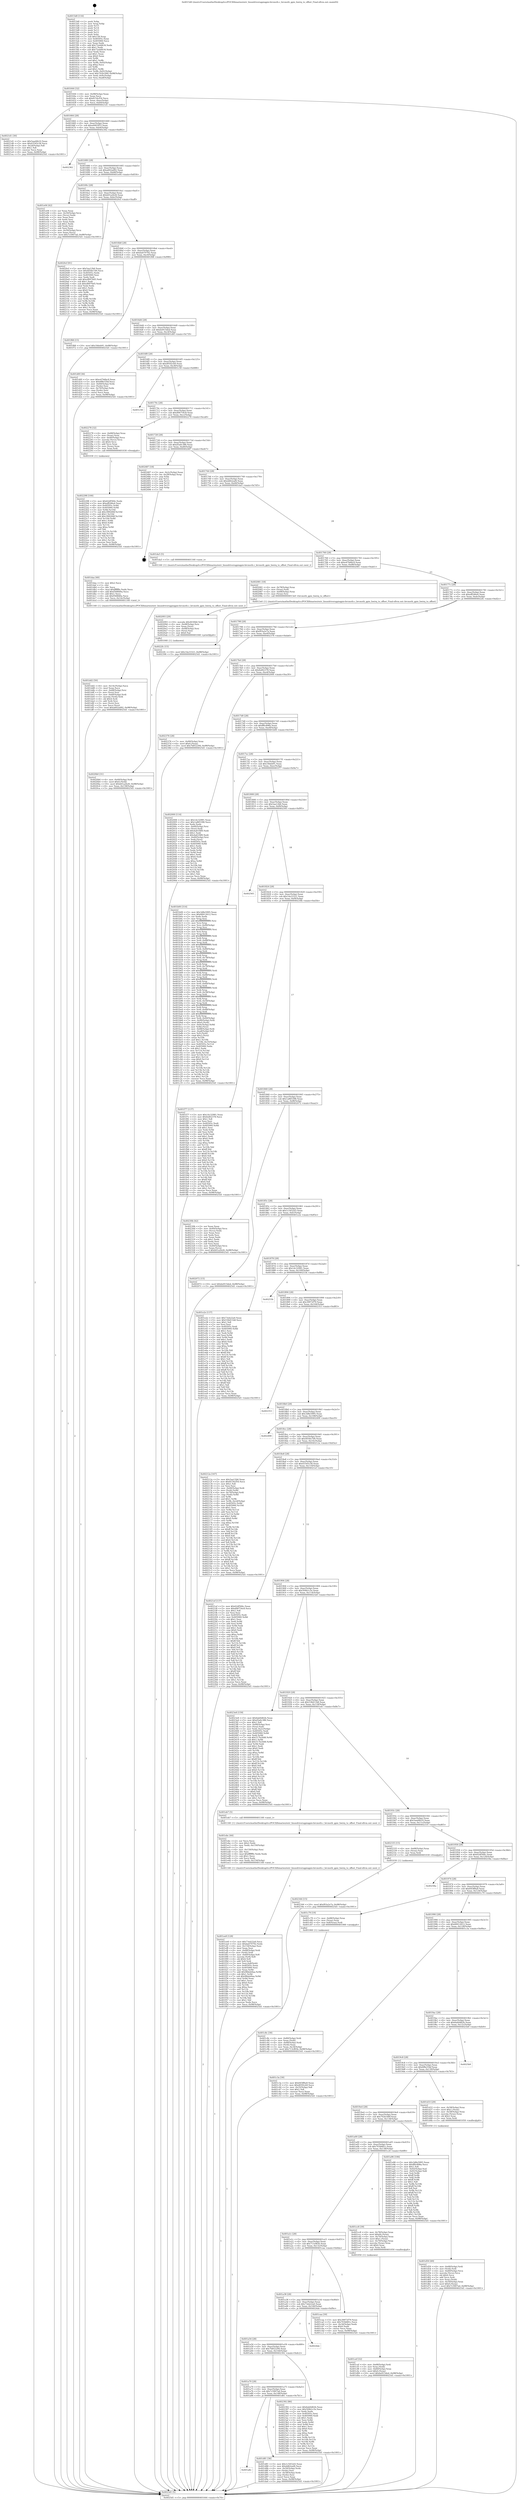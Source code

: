 digraph "0x4015d0" {
  label = "0x4015d0 (/mnt/c/Users/mathe/Desktop/tcc/POCII/binaries/extr_linuxdriversgpiogpio-brcmstb.c_brcmstb_gpio_hwirq_to_offset_Final-ollvm.out::main(0))"
  labelloc = "t"
  node[shape=record]

  Entry [label="",width=0.3,height=0.3,shape=circle,fillcolor=black,style=filled]
  "0x401644" [label="{
     0x401644 [32]\l
     | [instrs]\l
     &nbsp;&nbsp;0x401644 \<+6\>: mov -0x98(%rbp),%eax\l
     &nbsp;&nbsp;0x40164a \<+2\>: mov %eax,%ecx\l
     &nbsp;&nbsp;0x40164c \<+6\>: sub $0x8154cf54,%ecx\l
     &nbsp;&nbsp;0x401652 \<+6\>: mov %eax,-0xac(%rbp)\l
     &nbsp;&nbsp;0x401658 \<+6\>: mov %ecx,-0xb0(%rbp)\l
     &nbsp;&nbsp;0x40165e \<+6\>: je 00000000004021d1 \<main+0xc01\>\l
  }"]
  "0x4021d1" [label="{
     0x4021d1 [30]\l
     | [instrs]\l
     &nbsp;&nbsp;0x4021d1 \<+5\>: mov $0x5aad4b10,%eax\l
     &nbsp;&nbsp;0x4021d6 \<+5\>: mov $0x43545c58,%ecx\l
     &nbsp;&nbsp;0x4021db \<+3\>: mov -0x2d(%rbp),%dl\l
     &nbsp;&nbsp;0x4021de \<+3\>: test $0x1,%dl\l
     &nbsp;&nbsp;0x4021e1 \<+3\>: cmovne %ecx,%eax\l
     &nbsp;&nbsp;0x4021e4 \<+6\>: mov %eax,-0x98(%rbp)\l
     &nbsp;&nbsp;0x4021ea \<+5\>: jmp 00000000004025d1 \<main+0x1001\>\l
  }"]
  "0x401664" [label="{
     0x401664 [28]\l
     | [instrs]\l
     &nbsp;&nbsp;0x401664 \<+5\>: jmp 0000000000401669 \<main+0x99\>\l
     &nbsp;&nbsp;0x401669 \<+6\>: mov -0xac(%rbp),%eax\l
     &nbsp;&nbsp;0x40166f \<+5\>: sub $0xa0403f53,%eax\l
     &nbsp;&nbsp;0x401674 \<+6\>: mov %eax,-0xb4(%rbp)\l
     &nbsp;&nbsp;0x40167a \<+6\>: je 0000000000402362 \<main+0xd92\>\l
  }"]
  Exit [label="",width=0.3,height=0.3,shape=circle,fillcolor=black,style=filled,peripheries=2]
  "0x402362" [label="{
     0x402362\l
  }", style=dashed]
  "0x401680" [label="{
     0x401680 [28]\l
     | [instrs]\l
     &nbsp;&nbsp;0x401680 \<+5\>: jmp 0000000000401685 \<main+0xb5\>\l
     &nbsp;&nbsp;0x401685 \<+6\>: mov -0xac(%rbp),%eax\l
     &nbsp;&nbsp;0x40168b \<+5\>: sub $0xa602ad92,%eax\l
     &nbsp;&nbsp;0x401690 \<+6\>: mov %eax,-0xb8(%rbp)\l
     &nbsp;&nbsp;0x401696 \<+6\>: je 0000000000401e04 \<main+0x834\>\l
  }"]
  "0x402344" [label="{
     0x402344 [15]\l
     | [instrs]\l
     &nbsp;&nbsp;0x402344 \<+10\>: movl $0xf93a2e7a,-0x98(%rbp)\l
     &nbsp;&nbsp;0x40234e \<+5\>: jmp 00000000004025d1 \<main+0x1001\>\l
  }"]
  "0x401e04" [label="{
     0x401e04 [42]\l
     | [instrs]\l
     &nbsp;&nbsp;0x401e04 \<+2\>: xor %eax,%eax\l
     &nbsp;&nbsp;0x401e06 \<+4\>: mov -0x50(%rbp),%rcx\l
     &nbsp;&nbsp;0x401e0a \<+2\>: mov (%rcx),%edx\l
     &nbsp;&nbsp;0x401e0c \<+2\>: mov %eax,%esi\l
     &nbsp;&nbsp;0x401e0e \<+2\>: sub %edx,%esi\l
     &nbsp;&nbsp;0x401e10 \<+2\>: mov %eax,%edx\l
     &nbsp;&nbsp;0x401e12 \<+3\>: sub $0x1,%edx\l
     &nbsp;&nbsp;0x401e15 \<+2\>: add %edx,%esi\l
     &nbsp;&nbsp;0x401e17 \<+2\>: sub %esi,%eax\l
     &nbsp;&nbsp;0x401e19 \<+4\>: mov -0x50(%rbp),%rcx\l
     &nbsp;&nbsp;0x401e1d \<+2\>: mov %eax,(%rcx)\l
     &nbsp;&nbsp;0x401e1f \<+10\>: movl $0x7c5907ad,-0x98(%rbp)\l
     &nbsp;&nbsp;0x401e29 \<+5\>: jmp 00000000004025d1 \<main+0x1001\>\l
  }"]
  "0x40169c" [label="{
     0x40169c [28]\l
     | [instrs]\l
     &nbsp;&nbsp;0x40169c \<+5\>: jmp 00000000004016a1 \<main+0xd1\>\l
     &nbsp;&nbsp;0x4016a1 \<+6\>: mov -0xac(%rbp),%eax\l
     &nbsp;&nbsp;0x4016a7 \<+5\>: sub $0xb01a2b26,%eax\l
     &nbsp;&nbsp;0x4016ac \<+6\>: mov %eax,-0xbc(%rbp)\l
     &nbsp;&nbsp;0x4016b2 \<+6\>: je 00000000004020cf \<main+0xaff\>\l
  }"]
  "0x402298" [label="{
     0x402298 [100]\l
     | [instrs]\l
     &nbsp;&nbsp;0x402298 \<+5\>: mov $0x62df584c,%edx\l
     &nbsp;&nbsp;0x40229d \<+5\>: mov $0xeff246e4,%esi\l
     &nbsp;&nbsp;0x4022a2 \<+8\>: mov 0x40505c,%r8d\l
     &nbsp;&nbsp;0x4022aa \<+8\>: mov 0x405060,%r9d\l
     &nbsp;&nbsp;0x4022b2 \<+3\>: mov %r8d,%r10d\l
     &nbsp;&nbsp;0x4022b5 \<+7\>: sub $0x1f69284f,%r10d\l
     &nbsp;&nbsp;0x4022bc \<+4\>: sub $0x1,%r10d\l
     &nbsp;&nbsp;0x4022c0 \<+7\>: add $0x1f69284f,%r10d\l
     &nbsp;&nbsp;0x4022c7 \<+4\>: imul %r10d,%r8d\l
     &nbsp;&nbsp;0x4022cb \<+4\>: and $0x1,%r8d\l
     &nbsp;&nbsp;0x4022cf \<+4\>: cmp $0x0,%r8d\l
     &nbsp;&nbsp;0x4022d3 \<+4\>: sete %r11b\l
     &nbsp;&nbsp;0x4022d7 \<+4\>: cmp $0xa,%r9d\l
     &nbsp;&nbsp;0x4022db \<+3\>: setl %bl\l
     &nbsp;&nbsp;0x4022de \<+3\>: mov %r11b,%r14b\l
     &nbsp;&nbsp;0x4022e1 \<+3\>: and %bl,%r14b\l
     &nbsp;&nbsp;0x4022e4 \<+3\>: xor %bl,%r11b\l
     &nbsp;&nbsp;0x4022e7 \<+3\>: or %r11b,%r14b\l
     &nbsp;&nbsp;0x4022ea \<+4\>: test $0x1,%r14b\l
     &nbsp;&nbsp;0x4022ee \<+3\>: cmovne %esi,%edx\l
     &nbsp;&nbsp;0x4022f1 \<+6\>: mov %edx,-0x98(%rbp)\l
     &nbsp;&nbsp;0x4022f7 \<+5\>: jmp 00000000004025d1 \<main+0x1001\>\l
  }"]
  "0x4020cf" [label="{
     0x4020cf [91]\l
     | [instrs]\l
     &nbsp;&nbsp;0x4020cf \<+5\>: mov $0x5aa12b6,%eax\l
     &nbsp;&nbsp;0x4020d4 \<+5\>: mov $0x4056e7d0,%ecx\l
     &nbsp;&nbsp;0x4020d9 \<+7\>: mov 0x40505c,%edx\l
     &nbsp;&nbsp;0x4020e0 \<+7\>: mov 0x405060,%esi\l
     &nbsp;&nbsp;0x4020e7 \<+2\>: mov %edx,%edi\l
     &nbsp;&nbsp;0x4020e9 \<+6\>: add $0xef6976d5,%edi\l
     &nbsp;&nbsp;0x4020ef \<+3\>: sub $0x1,%edi\l
     &nbsp;&nbsp;0x4020f2 \<+6\>: sub $0xef6976d5,%edi\l
     &nbsp;&nbsp;0x4020f8 \<+3\>: imul %edi,%edx\l
     &nbsp;&nbsp;0x4020fb \<+3\>: and $0x1,%edx\l
     &nbsp;&nbsp;0x4020fe \<+3\>: cmp $0x0,%edx\l
     &nbsp;&nbsp;0x402101 \<+4\>: sete %r8b\l
     &nbsp;&nbsp;0x402105 \<+3\>: cmp $0xa,%esi\l
     &nbsp;&nbsp;0x402108 \<+4\>: setl %r9b\l
     &nbsp;&nbsp;0x40210c \<+3\>: mov %r8b,%r10b\l
     &nbsp;&nbsp;0x40210f \<+3\>: and %r9b,%r10b\l
     &nbsp;&nbsp;0x402112 \<+3\>: xor %r9b,%r8b\l
     &nbsp;&nbsp;0x402115 \<+3\>: or %r8b,%r10b\l
     &nbsp;&nbsp;0x402118 \<+4\>: test $0x1,%r10b\l
     &nbsp;&nbsp;0x40211c \<+3\>: cmovne %ecx,%eax\l
     &nbsp;&nbsp;0x40211f \<+6\>: mov %eax,-0x98(%rbp)\l
     &nbsp;&nbsp;0x402125 \<+5\>: jmp 00000000004025d1 \<main+0x1001\>\l
  }"]
  "0x4016b8" [label="{
     0x4016b8 [28]\l
     | [instrs]\l
     &nbsp;&nbsp;0x4016b8 \<+5\>: jmp 00000000004016bd \<main+0xed\>\l
     &nbsp;&nbsp;0x4016bd \<+6\>: mov -0xac(%rbp),%eax\l
     &nbsp;&nbsp;0x4016c3 \<+5\>: sub $0xba070792,%eax\l
     &nbsp;&nbsp;0x4016c8 \<+6\>: mov %eax,-0xc0(%rbp)\l
     &nbsp;&nbsp;0x4016ce \<+6\>: je 0000000000401f68 \<main+0x998\>\l
  }"]
  "0x4020b0" [label="{
     0x4020b0 [31]\l
     | [instrs]\l
     &nbsp;&nbsp;0x4020b0 \<+4\>: mov -0x40(%rbp),%rdi\l
     &nbsp;&nbsp;0x4020b4 \<+6\>: movl $0x0,(%rdi)\l
     &nbsp;&nbsp;0x4020ba \<+10\>: movl $0xb01a2b26,-0x98(%rbp)\l
     &nbsp;&nbsp;0x4020c4 \<+6\>: mov %eax,-0x158(%rbp)\l
     &nbsp;&nbsp;0x4020ca \<+5\>: jmp 00000000004025d1 \<main+0x1001\>\l
  }"]
  "0x401f68" [label="{
     0x401f68 [15]\l
     | [instrs]\l
     &nbsp;&nbsp;0x401f68 \<+10\>: movl $0x18deb91,-0x98(%rbp)\l
     &nbsp;&nbsp;0x401f72 \<+5\>: jmp 00000000004025d1 \<main+0x1001\>\l
  }"]
  "0x4016d4" [label="{
     0x4016d4 [28]\l
     | [instrs]\l
     &nbsp;&nbsp;0x4016d4 \<+5\>: jmp 00000000004016d9 \<main+0x109\>\l
     &nbsp;&nbsp;0x4016d9 \<+6\>: mov -0xac(%rbp),%eax\l
     &nbsp;&nbsp;0x4016df \<+5\>: sub $0xbe915ded,%eax\l
     &nbsp;&nbsp;0x4016e4 \<+6\>: mov %eax,-0xc4(%rbp)\l
     &nbsp;&nbsp;0x4016ea \<+6\>: je 0000000000401d0f \<main+0x73f\>\l
  }"]
  "0x402093" [label="{
     0x402093 [29]\l
     | [instrs]\l
     &nbsp;&nbsp;0x402093 \<+10\>: movabs $0x4030b6,%rdi\l
     &nbsp;&nbsp;0x40209d \<+4\>: mov -0x48(%rbp),%rsi\l
     &nbsp;&nbsp;0x4020a1 \<+2\>: mov %eax,(%rsi)\l
     &nbsp;&nbsp;0x4020a3 \<+4\>: mov -0x48(%rbp),%rsi\l
     &nbsp;&nbsp;0x4020a7 \<+2\>: mov (%rsi),%esi\l
     &nbsp;&nbsp;0x4020a9 \<+2\>: mov $0x0,%al\l
     &nbsp;&nbsp;0x4020ab \<+5\>: call 0000000000401040 \<printf@plt\>\l
     | [calls]\l
     &nbsp;&nbsp;0x401040 \{1\} (unknown)\l
  }"]
  "0x401d0f" [label="{
     0x401d0f [36]\l
     | [instrs]\l
     &nbsp;&nbsp;0x401d0f \<+5\>: mov $0xe47b6bc9,%eax\l
     &nbsp;&nbsp;0x401d14 \<+5\>: mov $0x6f8e55bf,%ecx\l
     &nbsp;&nbsp;0x401d19 \<+4\>: mov -0x60(%rbp),%rdx\l
     &nbsp;&nbsp;0x401d1d \<+2\>: mov (%rdx),%esi\l
     &nbsp;&nbsp;0x401d1f \<+4\>: mov -0x70(%rbp),%rdx\l
     &nbsp;&nbsp;0x401d23 \<+2\>: cmp (%rdx),%esi\l
     &nbsp;&nbsp;0x401d25 \<+3\>: cmovl %ecx,%eax\l
     &nbsp;&nbsp;0x401d28 \<+6\>: mov %eax,-0x98(%rbp)\l
     &nbsp;&nbsp;0x401d2e \<+5\>: jmp 00000000004025d1 \<main+0x1001\>\l
  }"]
  "0x4016f0" [label="{
     0x4016f0 [28]\l
     | [instrs]\l
     &nbsp;&nbsp;0x4016f0 \<+5\>: jmp 00000000004016f5 \<main+0x125\>\l
     &nbsp;&nbsp;0x4016f5 \<+6\>: mov -0xac(%rbp),%eax\l
     &nbsp;&nbsp;0x4016fb \<+5\>: sub $0xd05f2cb9,%eax\l
     &nbsp;&nbsp;0x401700 \<+6\>: mov %eax,-0xc8(%rbp)\l
     &nbsp;&nbsp;0x401706 \<+6\>: je 0000000000401c58 \<main+0x688\>\l
  }"]
  "0x401ee8" [label="{
     0x401ee8 [128]\l
     | [instrs]\l
     &nbsp;&nbsp;0x401ee8 \<+5\>: mov $0x73eb22a0,%ecx\l
     &nbsp;&nbsp;0x401eed \<+5\>: mov $0xba070792,%edx\l
     &nbsp;&nbsp;0x401ef2 \<+6\>: mov -0x154(%rbp),%esi\l
     &nbsp;&nbsp;0x401ef8 \<+3\>: imul %eax,%esi\l
     &nbsp;&nbsp;0x401efb \<+4\>: mov -0x68(%rbp),%rdi\l
     &nbsp;&nbsp;0x401eff \<+3\>: mov (%rdi),%rdi\l
     &nbsp;&nbsp;0x401f02 \<+4\>: mov -0x60(%rbp),%r8\l
     &nbsp;&nbsp;0x401f06 \<+3\>: movslq (%r8),%r8\l
     &nbsp;&nbsp;0x401f09 \<+4\>: shl $0x4,%r8\l
     &nbsp;&nbsp;0x401f0d \<+3\>: add %r8,%rdi\l
     &nbsp;&nbsp;0x401f10 \<+3\>: mov %esi,0x8(%rdi)\l
     &nbsp;&nbsp;0x401f13 \<+7\>: mov 0x40505c,%eax\l
     &nbsp;&nbsp;0x401f1a \<+7\>: mov 0x405060,%esi\l
     &nbsp;&nbsp;0x401f21 \<+3\>: mov %eax,%r9d\l
     &nbsp;&nbsp;0x401f24 \<+7\>: add $0x98deb9aa,%r9d\l
     &nbsp;&nbsp;0x401f2b \<+4\>: sub $0x1,%r9d\l
     &nbsp;&nbsp;0x401f2f \<+7\>: sub $0x98deb9aa,%r9d\l
     &nbsp;&nbsp;0x401f36 \<+4\>: imul %r9d,%eax\l
     &nbsp;&nbsp;0x401f3a \<+3\>: and $0x1,%eax\l
     &nbsp;&nbsp;0x401f3d \<+3\>: cmp $0x0,%eax\l
     &nbsp;&nbsp;0x401f40 \<+4\>: sete %r10b\l
     &nbsp;&nbsp;0x401f44 \<+3\>: cmp $0xa,%esi\l
     &nbsp;&nbsp;0x401f47 \<+4\>: setl %r11b\l
     &nbsp;&nbsp;0x401f4b \<+3\>: mov %r10b,%bl\l
     &nbsp;&nbsp;0x401f4e \<+3\>: and %r11b,%bl\l
     &nbsp;&nbsp;0x401f51 \<+3\>: xor %r11b,%r10b\l
     &nbsp;&nbsp;0x401f54 \<+3\>: or %r10b,%bl\l
     &nbsp;&nbsp;0x401f57 \<+3\>: test $0x1,%bl\l
     &nbsp;&nbsp;0x401f5a \<+3\>: cmovne %edx,%ecx\l
     &nbsp;&nbsp;0x401f5d \<+6\>: mov %ecx,-0x98(%rbp)\l
     &nbsp;&nbsp;0x401f63 \<+5\>: jmp 00000000004025d1 \<main+0x1001\>\l
  }"]
  "0x401c58" [label="{
     0x401c58\l
  }", style=dashed]
  "0x40170c" [label="{
     0x40170c [28]\l
     | [instrs]\l
     &nbsp;&nbsp;0x40170c \<+5\>: jmp 0000000000401711 \<main+0x141\>\l
     &nbsp;&nbsp;0x401711 \<+6\>: mov -0xac(%rbp),%eax\l
     &nbsp;&nbsp;0x401717 \<+5\>: sub $0xd06754c8,%eax\l
     &nbsp;&nbsp;0x40171c \<+6\>: mov %eax,-0xcc(%rbp)\l
     &nbsp;&nbsp;0x401722 \<+6\>: je 0000000000402278 \<main+0xca8\>\l
  }"]
  "0x401ebc" [label="{
     0x401ebc [44]\l
     | [instrs]\l
     &nbsp;&nbsp;0x401ebc \<+2\>: xor %ecx,%ecx\l
     &nbsp;&nbsp;0x401ebe \<+5\>: mov $0x2,%edx\l
     &nbsp;&nbsp;0x401ec3 \<+6\>: mov %edx,-0x150(%rbp)\l
     &nbsp;&nbsp;0x401ec9 \<+1\>: cltd\l
     &nbsp;&nbsp;0x401eca \<+6\>: mov -0x150(%rbp),%esi\l
     &nbsp;&nbsp;0x401ed0 \<+2\>: idiv %esi\l
     &nbsp;&nbsp;0x401ed2 \<+6\>: imul $0xfffffffe,%edx,%edx\l
     &nbsp;&nbsp;0x401ed8 \<+3\>: sub $0x1,%ecx\l
     &nbsp;&nbsp;0x401edb \<+2\>: sub %ecx,%edx\l
     &nbsp;&nbsp;0x401edd \<+6\>: mov %edx,-0x154(%rbp)\l
     &nbsp;&nbsp;0x401ee3 \<+5\>: call 0000000000401160 \<next_i\>\l
     | [calls]\l
     &nbsp;&nbsp;0x401160 \{1\} (/mnt/c/Users/mathe/Desktop/tcc/POCII/binaries/extr_linuxdriversgpiogpio-brcmstb.c_brcmstb_gpio_hwirq_to_offset_Final-ollvm.out::next_i)\l
  }"]
  "0x402278" [label="{
     0x402278 [32]\l
     | [instrs]\l
     &nbsp;&nbsp;0x402278 \<+4\>: mov -0x68(%rbp),%rax\l
     &nbsp;&nbsp;0x40227c \<+3\>: mov (%rax),%rax\l
     &nbsp;&nbsp;0x40227f \<+4\>: mov -0x40(%rbp),%rcx\l
     &nbsp;&nbsp;0x402283 \<+3\>: movslq (%rcx),%rcx\l
     &nbsp;&nbsp;0x402286 \<+4\>: shl $0x4,%rcx\l
     &nbsp;&nbsp;0x40228a \<+3\>: add %rcx,%rax\l
     &nbsp;&nbsp;0x40228d \<+3\>: mov (%rax),%rax\l
     &nbsp;&nbsp;0x402290 \<+3\>: mov %rax,%rdi\l
     &nbsp;&nbsp;0x402293 \<+5\>: call 0000000000401030 \<free@plt\>\l
     | [calls]\l
     &nbsp;&nbsp;0x401030 \{1\} (unknown)\l
  }"]
  "0x401728" [label="{
     0x401728 [28]\l
     | [instrs]\l
     &nbsp;&nbsp;0x401728 \<+5\>: jmp 000000000040172d \<main+0x15d\>\l
     &nbsp;&nbsp;0x40172d \<+6\>: mov -0xac(%rbp),%eax\l
     &nbsp;&nbsp;0x401733 \<+5\>: sub $0xd5a0c386,%eax\l
     &nbsp;&nbsp;0x401738 \<+6\>: mov %eax,-0xd0(%rbp)\l
     &nbsp;&nbsp;0x40173e \<+6\>: je 0000000000402487 \<main+0xeb7\>\l
  }"]
  "0x401dd2" [label="{
     0x401dd2 [50]\l
     | [instrs]\l
     &nbsp;&nbsp;0x401dd2 \<+6\>: mov -0x14c(%rbp),%ecx\l
     &nbsp;&nbsp;0x401dd8 \<+3\>: imul %eax,%ecx\l
     &nbsp;&nbsp;0x401ddb \<+4\>: mov -0x68(%rbp),%rsi\l
     &nbsp;&nbsp;0x401ddf \<+3\>: mov (%rsi),%rsi\l
     &nbsp;&nbsp;0x401de2 \<+4\>: mov -0x60(%rbp),%rdi\l
     &nbsp;&nbsp;0x401de6 \<+3\>: movslq (%rdi),%rdi\l
     &nbsp;&nbsp;0x401de9 \<+4\>: shl $0x4,%rdi\l
     &nbsp;&nbsp;0x401ded \<+3\>: add %rdi,%rsi\l
     &nbsp;&nbsp;0x401df0 \<+3\>: mov (%rsi),%rsi\l
     &nbsp;&nbsp;0x401df3 \<+2\>: mov %ecx,(%rsi)\l
     &nbsp;&nbsp;0x401df5 \<+10\>: movl $0xa602ad92,-0x98(%rbp)\l
     &nbsp;&nbsp;0x401dff \<+5\>: jmp 00000000004025d1 \<main+0x1001\>\l
  }"]
  "0x402487" [label="{
     0x402487 [18]\l
     | [instrs]\l
     &nbsp;&nbsp;0x402487 \<+3\>: mov -0x2c(%rbp),%eax\l
     &nbsp;&nbsp;0x40248a \<+4\>: lea -0x28(%rbp),%rsp\l
     &nbsp;&nbsp;0x40248e \<+1\>: pop %rbx\l
     &nbsp;&nbsp;0x40248f \<+2\>: pop %r12\l
     &nbsp;&nbsp;0x402491 \<+2\>: pop %r13\l
     &nbsp;&nbsp;0x402493 \<+2\>: pop %r14\l
     &nbsp;&nbsp;0x402495 \<+2\>: pop %r15\l
     &nbsp;&nbsp;0x402497 \<+1\>: pop %rbp\l
     &nbsp;&nbsp;0x402498 \<+1\>: ret\l
  }"]
  "0x401744" [label="{
     0x401744 [28]\l
     | [instrs]\l
     &nbsp;&nbsp;0x401744 \<+5\>: jmp 0000000000401749 \<main+0x179\>\l
     &nbsp;&nbsp;0x401749 \<+6\>: mov -0xac(%rbp),%eax\l
     &nbsp;&nbsp;0x40174f \<+5\>: sub $0xdd62eaf4,%eax\l
     &nbsp;&nbsp;0x401754 \<+6\>: mov %eax,-0xd4(%rbp)\l
     &nbsp;&nbsp;0x40175a \<+6\>: je 0000000000401da5 \<main+0x7d5\>\l
  }"]
  "0x401daa" [label="{
     0x401daa [40]\l
     | [instrs]\l
     &nbsp;&nbsp;0x401daa \<+5\>: mov $0x2,%ecx\l
     &nbsp;&nbsp;0x401daf \<+1\>: cltd\l
     &nbsp;&nbsp;0x401db0 \<+2\>: idiv %ecx\l
     &nbsp;&nbsp;0x401db2 \<+6\>: imul $0xfffffffe,%edx,%ecx\l
     &nbsp;&nbsp;0x401db8 \<+6\>: add $0xf568fd0a,%ecx\l
     &nbsp;&nbsp;0x401dbe \<+3\>: add $0x1,%ecx\l
     &nbsp;&nbsp;0x401dc1 \<+6\>: sub $0xf568fd0a,%ecx\l
     &nbsp;&nbsp;0x401dc7 \<+6\>: mov %ecx,-0x14c(%rbp)\l
     &nbsp;&nbsp;0x401dcd \<+5\>: call 0000000000401160 \<next_i\>\l
     | [calls]\l
     &nbsp;&nbsp;0x401160 \{1\} (/mnt/c/Users/mathe/Desktop/tcc/POCII/binaries/extr_linuxdriversgpiogpio-brcmstb.c_brcmstb_gpio_hwirq_to_offset_Final-ollvm.out::next_i)\l
  }"]
  "0x401da5" [label="{
     0x401da5 [5]\l
     | [instrs]\l
     &nbsp;&nbsp;0x401da5 \<+5\>: call 0000000000401160 \<next_i\>\l
     | [calls]\l
     &nbsp;&nbsp;0x401160 \{1\} (/mnt/c/Users/mathe/Desktop/tcc/POCII/binaries/extr_linuxdriversgpiogpio-brcmstb.c_brcmstb_gpio_hwirq_to_offset_Final-ollvm.out::next_i)\l
  }"]
  "0x401760" [label="{
     0x401760 [28]\l
     | [instrs]\l
     &nbsp;&nbsp;0x401760 \<+5\>: jmp 0000000000401765 \<main+0x195\>\l
     &nbsp;&nbsp;0x401765 \<+6\>: mov -0xac(%rbp),%eax\l
     &nbsp;&nbsp;0x40176b \<+5\>: sub $0xe47b6bc9,%eax\l
     &nbsp;&nbsp;0x401770 \<+6\>: mov %eax,-0xd8(%rbp)\l
     &nbsp;&nbsp;0x401776 \<+6\>: je 0000000000402081 \<main+0xab1\>\l
  }"]
  "0x401a8c" [label="{
     0x401a8c\l
  }", style=dashed]
  "0x402081" [label="{
     0x402081 [18]\l
     | [instrs]\l
     &nbsp;&nbsp;0x402081 \<+4\>: mov -0x78(%rbp),%rax\l
     &nbsp;&nbsp;0x402085 \<+2\>: mov (%rax),%edi\l
     &nbsp;&nbsp;0x402087 \<+4\>: mov -0x68(%rbp),%rax\l
     &nbsp;&nbsp;0x40208b \<+3\>: mov (%rax),%rsi\l
     &nbsp;&nbsp;0x40208e \<+5\>: call 00000000004013e0 \<brcmstb_gpio_hwirq_to_offset\>\l
     | [calls]\l
     &nbsp;&nbsp;0x4013e0 \{1\} (/mnt/c/Users/mathe/Desktop/tcc/POCII/binaries/extr_linuxdriversgpiogpio-brcmstb.c_brcmstb_gpio_hwirq_to_offset_Final-ollvm.out::brcmstb_gpio_hwirq_to_offset)\l
  }"]
  "0x40177c" [label="{
     0x40177c [28]\l
     | [instrs]\l
     &nbsp;&nbsp;0x40177c \<+5\>: jmp 0000000000401781 \<main+0x1b1\>\l
     &nbsp;&nbsp;0x401781 \<+6\>: mov -0xac(%rbp),%eax\l
     &nbsp;&nbsp;0x401787 \<+5\>: sub $0xeff246e4,%eax\l
     &nbsp;&nbsp;0x40178c \<+6\>: mov %eax,-0xdc(%rbp)\l
     &nbsp;&nbsp;0x401792 \<+6\>: je 00000000004022fc \<main+0xd2c\>\l
  }"]
  "0x401d81" [label="{
     0x401d81 [36]\l
     | [instrs]\l
     &nbsp;&nbsp;0x401d81 \<+5\>: mov $0x1c5452d3,%eax\l
     &nbsp;&nbsp;0x401d86 \<+5\>: mov $0xdd62eaf4,%ecx\l
     &nbsp;&nbsp;0x401d8b \<+4\>: mov -0x50(%rbp),%rdx\l
     &nbsp;&nbsp;0x401d8f \<+2\>: mov (%rdx),%esi\l
     &nbsp;&nbsp;0x401d91 \<+4\>: mov -0x58(%rbp),%rdx\l
     &nbsp;&nbsp;0x401d95 \<+2\>: cmp (%rdx),%esi\l
     &nbsp;&nbsp;0x401d97 \<+3\>: cmovl %ecx,%eax\l
     &nbsp;&nbsp;0x401d9a \<+6\>: mov %eax,-0x98(%rbp)\l
     &nbsp;&nbsp;0x401da0 \<+5\>: jmp 00000000004025d1 \<main+0x1001\>\l
  }"]
  "0x4022fc" [label="{
     0x4022fc [15]\l
     | [instrs]\l
     &nbsp;&nbsp;0x4022fc \<+10\>: movl $0x14a33321,-0x98(%rbp)\l
     &nbsp;&nbsp;0x402306 \<+5\>: jmp 00000000004025d1 \<main+0x1001\>\l
  }"]
  "0x401798" [label="{
     0x401798 [28]\l
     | [instrs]\l
     &nbsp;&nbsp;0x401798 \<+5\>: jmp 000000000040179d \<main+0x1cd\>\l
     &nbsp;&nbsp;0x40179d \<+6\>: mov -0xac(%rbp),%eax\l
     &nbsp;&nbsp;0x4017a3 \<+5\>: sub $0xf93a2e7a,%eax\l
     &nbsp;&nbsp;0x4017a8 \<+6\>: mov %eax,-0xe0(%rbp)\l
     &nbsp;&nbsp;0x4017ae \<+6\>: je 0000000000402376 \<main+0xda6\>\l
  }"]
  "0x401a70" [label="{
     0x401a70 [28]\l
     | [instrs]\l
     &nbsp;&nbsp;0x401a70 \<+5\>: jmp 0000000000401a75 \<main+0x4a5\>\l
     &nbsp;&nbsp;0x401a75 \<+6\>: mov -0xac(%rbp),%eax\l
     &nbsp;&nbsp;0x401a7b \<+5\>: sub $0x7c5907ad,%eax\l
     &nbsp;&nbsp;0x401a80 \<+6\>: mov %eax,-0x148(%rbp)\l
     &nbsp;&nbsp;0x401a86 \<+6\>: je 0000000000401d81 \<main+0x7b1\>\l
  }"]
  "0x402376" [label="{
     0x402376 [28]\l
     | [instrs]\l
     &nbsp;&nbsp;0x402376 \<+7\>: mov -0x90(%rbp),%rax\l
     &nbsp;&nbsp;0x40237d \<+6\>: movl $0x0,(%rax)\l
     &nbsp;&nbsp;0x402383 \<+10\>: movl $0x7b852294,-0x98(%rbp)\l
     &nbsp;&nbsp;0x40238d \<+5\>: jmp 00000000004025d1 \<main+0x1001\>\l
  }"]
  "0x4017b4" [label="{
     0x4017b4 [28]\l
     | [instrs]\l
     &nbsp;&nbsp;0x4017b4 \<+5\>: jmp 00000000004017b9 \<main+0x1e9\>\l
     &nbsp;&nbsp;0x4017b9 \<+6\>: mov -0xac(%rbp),%eax\l
     &nbsp;&nbsp;0x4017bf \<+5\>: sub $0xfed02378,%eax\l
     &nbsp;&nbsp;0x4017c4 \<+6\>: mov %eax,-0xe4(%rbp)\l
     &nbsp;&nbsp;0x4017ca \<+6\>: je 0000000000402000 \<main+0xa30\>\l
  }"]
  "0x402392" [label="{
     0x402392 [86]\l
     | [instrs]\l
     &nbsp;&nbsp;0x402392 \<+5\>: mov $0x6ab0d62b,%eax\l
     &nbsp;&nbsp;0x402397 \<+5\>: mov $0x504b1c5e,%ecx\l
     &nbsp;&nbsp;0x40239c \<+2\>: xor %edx,%edx\l
     &nbsp;&nbsp;0x40239e \<+7\>: mov 0x40505c,%esi\l
     &nbsp;&nbsp;0x4023a5 \<+7\>: mov 0x405060,%edi\l
     &nbsp;&nbsp;0x4023ac \<+3\>: sub $0x1,%edx\l
     &nbsp;&nbsp;0x4023af \<+3\>: mov %esi,%r8d\l
     &nbsp;&nbsp;0x4023b2 \<+3\>: add %edx,%r8d\l
     &nbsp;&nbsp;0x4023b5 \<+4\>: imul %r8d,%esi\l
     &nbsp;&nbsp;0x4023b9 \<+3\>: and $0x1,%esi\l
     &nbsp;&nbsp;0x4023bc \<+3\>: cmp $0x0,%esi\l
     &nbsp;&nbsp;0x4023bf \<+4\>: sete %r9b\l
     &nbsp;&nbsp;0x4023c3 \<+3\>: cmp $0xa,%edi\l
     &nbsp;&nbsp;0x4023c6 \<+4\>: setl %r10b\l
     &nbsp;&nbsp;0x4023ca \<+3\>: mov %r9b,%r11b\l
     &nbsp;&nbsp;0x4023cd \<+3\>: and %r10b,%r11b\l
     &nbsp;&nbsp;0x4023d0 \<+3\>: xor %r10b,%r9b\l
     &nbsp;&nbsp;0x4023d3 \<+3\>: or %r9b,%r11b\l
     &nbsp;&nbsp;0x4023d6 \<+4\>: test $0x1,%r11b\l
     &nbsp;&nbsp;0x4023da \<+3\>: cmovne %ecx,%eax\l
     &nbsp;&nbsp;0x4023dd \<+6\>: mov %eax,-0x98(%rbp)\l
     &nbsp;&nbsp;0x4023e3 \<+5\>: jmp 00000000004025d1 \<main+0x1001\>\l
  }"]
  "0x402000" [label="{
     0x402000 [114]\l
     | [instrs]\l
     &nbsp;&nbsp;0x402000 \<+5\>: mov $0x1dc32981,%eax\l
     &nbsp;&nbsp;0x402005 \<+5\>: mov $0x1a865396,%ecx\l
     &nbsp;&nbsp;0x40200a \<+2\>: xor %edx,%edx\l
     &nbsp;&nbsp;0x40200c \<+4\>: mov -0x60(%rbp),%rsi\l
     &nbsp;&nbsp;0x402010 \<+2\>: mov (%rsi),%edi\l
     &nbsp;&nbsp;0x402012 \<+6\>: add $0x4a61f4f0,%edi\l
     &nbsp;&nbsp;0x402018 \<+3\>: add $0x1,%edi\l
     &nbsp;&nbsp;0x40201b \<+6\>: sub $0x4a61f4f0,%edi\l
     &nbsp;&nbsp;0x402021 \<+4\>: mov -0x60(%rbp),%rsi\l
     &nbsp;&nbsp;0x402025 \<+2\>: mov %edi,(%rsi)\l
     &nbsp;&nbsp;0x402027 \<+7\>: mov 0x40505c,%edi\l
     &nbsp;&nbsp;0x40202e \<+8\>: mov 0x405060,%r8d\l
     &nbsp;&nbsp;0x402036 \<+3\>: sub $0x1,%edx\l
     &nbsp;&nbsp;0x402039 \<+3\>: mov %edi,%r9d\l
     &nbsp;&nbsp;0x40203c \<+3\>: add %edx,%r9d\l
     &nbsp;&nbsp;0x40203f \<+4\>: imul %r9d,%edi\l
     &nbsp;&nbsp;0x402043 \<+3\>: and $0x1,%edi\l
     &nbsp;&nbsp;0x402046 \<+3\>: cmp $0x0,%edi\l
     &nbsp;&nbsp;0x402049 \<+4\>: sete %r10b\l
     &nbsp;&nbsp;0x40204d \<+4\>: cmp $0xa,%r8d\l
     &nbsp;&nbsp;0x402051 \<+4\>: setl %r11b\l
     &nbsp;&nbsp;0x402055 \<+3\>: mov %r10b,%bl\l
     &nbsp;&nbsp;0x402058 \<+3\>: and %r11b,%bl\l
     &nbsp;&nbsp;0x40205b \<+3\>: xor %r11b,%r10b\l
     &nbsp;&nbsp;0x40205e \<+3\>: or %r10b,%bl\l
     &nbsp;&nbsp;0x402061 \<+3\>: test $0x1,%bl\l
     &nbsp;&nbsp;0x402064 \<+3\>: cmovne %ecx,%eax\l
     &nbsp;&nbsp;0x402067 \<+6\>: mov %eax,-0x98(%rbp)\l
     &nbsp;&nbsp;0x40206d \<+5\>: jmp 00000000004025d1 \<main+0x1001\>\l
  }"]
  "0x4017d0" [label="{
     0x4017d0 [28]\l
     | [instrs]\l
     &nbsp;&nbsp;0x4017d0 \<+5\>: jmp 00000000004017d5 \<main+0x205\>\l
     &nbsp;&nbsp;0x4017d5 \<+6\>: mov -0xac(%rbp),%eax\l
     &nbsp;&nbsp;0x4017db \<+5\>: sub $0xff0c898a,%eax\l
     &nbsp;&nbsp;0x4017e0 \<+6\>: mov %eax,-0xe8(%rbp)\l
     &nbsp;&nbsp;0x4017e6 \<+6\>: je 0000000000401b00 \<main+0x530\>\l
  }"]
  "0x401a54" [label="{
     0x401a54 [28]\l
     | [instrs]\l
     &nbsp;&nbsp;0x401a54 \<+5\>: jmp 0000000000401a59 \<main+0x489\>\l
     &nbsp;&nbsp;0x401a59 \<+6\>: mov -0xac(%rbp),%eax\l
     &nbsp;&nbsp;0x401a5f \<+5\>: sub $0x7b852294,%eax\l
     &nbsp;&nbsp;0x401a64 \<+6\>: mov %eax,-0x144(%rbp)\l
     &nbsp;&nbsp;0x401a6a \<+6\>: je 0000000000402392 \<main+0xdc2\>\l
  }"]
  "0x401b00" [label="{
     0x401b00 [314]\l
     | [instrs]\l
     &nbsp;&nbsp;0x401b00 \<+5\>: mov $0x3d8e5995,%eax\l
     &nbsp;&nbsp;0x401b05 \<+5\>: mov $0x68412612,%ecx\l
     &nbsp;&nbsp;0x401b0a \<+2\>: xor %edx,%edx\l
     &nbsp;&nbsp;0x401b0c \<+3\>: mov %rsp,%rsi\l
     &nbsp;&nbsp;0x401b0f \<+4\>: add $0xfffffffffffffff0,%rsi\l
     &nbsp;&nbsp;0x401b13 \<+3\>: mov %rsi,%rsp\l
     &nbsp;&nbsp;0x401b16 \<+7\>: mov %rsi,-0x90(%rbp)\l
     &nbsp;&nbsp;0x401b1d \<+3\>: mov %rsp,%rsi\l
     &nbsp;&nbsp;0x401b20 \<+4\>: add $0xfffffffffffffff0,%rsi\l
     &nbsp;&nbsp;0x401b24 \<+3\>: mov %rsi,%rsp\l
     &nbsp;&nbsp;0x401b27 \<+3\>: mov %rsp,%rdi\l
     &nbsp;&nbsp;0x401b2a \<+4\>: add $0xfffffffffffffff0,%rdi\l
     &nbsp;&nbsp;0x401b2e \<+3\>: mov %rdi,%rsp\l
     &nbsp;&nbsp;0x401b31 \<+7\>: mov %rdi,-0x88(%rbp)\l
     &nbsp;&nbsp;0x401b38 \<+3\>: mov %rsp,%rdi\l
     &nbsp;&nbsp;0x401b3b \<+4\>: add $0xfffffffffffffff0,%rdi\l
     &nbsp;&nbsp;0x401b3f \<+3\>: mov %rdi,%rsp\l
     &nbsp;&nbsp;0x401b42 \<+4\>: mov %rdi,-0x80(%rbp)\l
     &nbsp;&nbsp;0x401b46 \<+3\>: mov %rsp,%rdi\l
     &nbsp;&nbsp;0x401b49 \<+4\>: add $0xfffffffffffffff0,%rdi\l
     &nbsp;&nbsp;0x401b4d \<+3\>: mov %rdi,%rsp\l
     &nbsp;&nbsp;0x401b50 \<+4\>: mov %rdi,-0x78(%rbp)\l
     &nbsp;&nbsp;0x401b54 \<+3\>: mov %rsp,%rdi\l
     &nbsp;&nbsp;0x401b57 \<+4\>: add $0xfffffffffffffff0,%rdi\l
     &nbsp;&nbsp;0x401b5b \<+3\>: mov %rdi,%rsp\l
     &nbsp;&nbsp;0x401b5e \<+4\>: mov %rdi,-0x70(%rbp)\l
     &nbsp;&nbsp;0x401b62 \<+3\>: mov %rsp,%rdi\l
     &nbsp;&nbsp;0x401b65 \<+4\>: add $0xfffffffffffffff0,%rdi\l
     &nbsp;&nbsp;0x401b69 \<+3\>: mov %rdi,%rsp\l
     &nbsp;&nbsp;0x401b6c \<+4\>: mov %rdi,-0x68(%rbp)\l
     &nbsp;&nbsp;0x401b70 \<+3\>: mov %rsp,%rdi\l
     &nbsp;&nbsp;0x401b73 \<+4\>: add $0xfffffffffffffff0,%rdi\l
     &nbsp;&nbsp;0x401b77 \<+3\>: mov %rdi,%rsp\l
     &nbsp;&nbsp;0x401b7a \<+4\>: mov %rdi,-0x60(%rbp)\l
     &nbsp;&nbsp;0x401b7e \<+3\>: mov %rsp,%rdi\l
     &nbsp;&nbsp;0x401b81 \<+4\>: add $0xfffffffffffffff0,%rdi\l
     &nbsp;&nbsp;0x401b85 \<+3\>: mov %rdi,%rsp\l
     &nbsp;&nbsp;0x401b88 \<+4\>: mov %rdi,-0x58(%rbp)\l
     &nbsp;&nbsp;0x401b8c \<+3\>: mov %rsp,%rdi\l
     &nbsp;&nbsp;0x401b8f \<+4\>: add $0xfffffffffffffff0,%rdi\l
     &nbsp;&nbsp;0x401b93 \<+3\>: mov %rdi,%rsp\l
     &nbsp;&nbsp;0x401b96 \<+4\>: mov %rdi,-0x50(%rbp)\l
     &nbsp;&nbsp;0x401b9a \<+3\>: mov %rsp,%rdi\l
     &nbsp;&nbsp;0x401b9d \<+4\>: add $0xfffffffffffffff0,%rdi\l
     &nbsp;&nbsp;0x401ba1 \<+3\>: mov %rdi,%rsp\l
     &nbsp;&nbsp;0x401ba4 \<+4\>: mov %rdi,-0x48(%rbp)\l
     &nbsp;&nbsp;0x401ba8 \<+3\>: mov %rsp,%rdi\l
     &nbsp;&nbsp;0x401bab \<+4\>: add $0xfffffffffffffff0,%rdi\l
     &nbsp;&nbsp;0x401baf \<+3\>: mov %rdi,%rsp\l
     &nbsp;&nbsp;0x401bb2 \<+4\>: mov %rdi,-0x40(%rbp)\l
     &nbsp;&nbsp;0x401bb6 \<+7\>: mov -0x90(%rbp),%rdi\l
     &nbsp;&nbsp;0x401bbd \<+6\>: movl $0x0,(%rdi)\l
     &nbsp;&nbsp;0x401bc3 \<+7\>: mov -0x9c(%rbp),%r8d\l
     &nbsp;&nbsp;0x401bca \<+3\>: mov %r8d,(%rsi)\l
     &nbsp;&nbsp;0x401bcd \<+7\>: mov -0x88(%rbp),%rdi\l
     &nbsp;&nbsp;0x401bd4 \<+7\>: mov -0xa8(%rbp),%r9\l
     &nbsp;&nbsp;0x401bdb \<+3\>: mov %r9,(%rdi)\l
     &nbsp;&nbsp;0x401bde \<+3\>: cmpl $0x2,(%rsi)\l
     &nbsp;&nbsp;0x401be1 \<+4\>: setne %r10b\l
     &nbsp;&nbsp;0x401be5 \<+4\>: and $0x1,%r10b\l
     &nbsp;&nbsp;0x401be9 \<+4\>: mov %r10b,-0x35(%rbp)\l
     &nbsp;&nbsp;0x401bed \<+8\>: mov 0x40505c,%r11d\l
     &nbsp;&nbsp;0x401bf5 \<+7\>: mov 0x405060,%ebx\l
     &nbsp;&nbsp;0x401bfc \<+3\>: sub $0x1,%edx\l
     &nbsp;&nbsp;0x401bff \<+3\>: mov %r11d,%r14d\l
     &nbsp;&nbsp;0x401c02 \<+3\>: add %edx,%r14d\l
     &nbsp;&nbsp;0x401c05 \<+4\>: imul %r14d,%r11d\l
     &nbsp;&nbsp;0x401c09 \<+4\>: and $0x1,%r11d\l
     &nbsp;&nbsp;0x401c0d \<+4\>: cmp $0x0,%r11d\l
     &nbsp;&nbsp;0x401c11 \<+4\>: sete %r10b\l
     &nbsp;&nbsp;0x401c15 \<+3\>: cmp $0xa,%ebx\l
     &nbsp;&nbsp;0x401c18 \<+4\>: setl %r15b\l
     &nbsp;&nbsp;0x401c1c \<+3\>: mov %r10b,%r12b\l
     &nbsp;&nbsp;0x401c1f \<+3\>: and %r15b,%r12b\l
     &nbsp;&nbsp;0x401c22 \<+3\>: xor %r15b,%r10b\l
     &nbsp;&nbsp;0x401c25 \<+3\>: or %r10b,%r12b\l
     &nbsp;&nbsp;0x401c28 \<+4\>: test $0x1,%r12b\l
     &nbsp;&nbsp;0x401c2c \<+3\>: cmovne %ecx,%eax\l
     &nbsp;&nbsp;0x401c2f \<+6\>: mov %eax,-0x98(%rbp)\l
     &nbsp;&nbsp;0x401c35 \<+5\>: jmp 00000000004025d1 \<main+0x1001\>\l
  }"]
  "0x4017ec" [label="{
     0x4017ec [28]\l
     | [instrs]\l
     &nbsp;&nbsp;0x4017ec \<+5\>: jmp 00000000004017f1 \<main+0x221\>\l
     &nbsp;&nbsp;0x4017f1 \<+6\>: mov -0xac(%rbp),%eax\l
     &nbsp;&nbsp;0x4017f7 \<+5\>: sub $0x18deb91,%eax\l
     &nbsp;&nbsp;0x4017fc \<+6\>: mov %eax,-0xec(%rbp)\l
     &nbsp;&nbsp;0x401802 \<+6\>: je 0000000000401f77 \<main+0x9a7\>\l
  }"]
  "0x4024de" [label="{
     0x4024de\l
  }", style=dashed]
  "0x401f77" [label="{
     0x401f77 [137]\l
     | [instrs]\l
     &nbsp;&nbsp;0x401f77 \<+5\>: mov $0x1dc32981,%eax\l
     &nbsp;&nbsp;0x401f7c \<+5\>: mov $0xfed02378,%ecx\l
     &nbsp;&nbsp;0x401f81 \<+2\>: mov $0x1,%dl\l
     &nbsp;&nbsp;0x401f83 \<+2\>: xor %esi,%esi\l
     &nbsp;&nbsp;0x401f85 \<+7\>: mov 0x40505c,%edi\l
     &nbsp;&nbsp;0x401f8c \<+8\>: mov 0x405060,%r8d\l
     &nbsp;&nbsp;0x401f94 \<+3\>: sub $0x1,%esi\l
     &nbsp;&nbsp;0x401f97 \<+3\>: mov %edi,%r9d\l
     &nbsp;&nbsp;0x401f9a \<+3\>: add %esi,%r9d\l
     &nbsp;&nbsp;0x401f9d \<+4\>: imul %r9d,%edi\l
     &nbsp;&nbsp;0x401fa1 \<+3\>: and $0x1,%edi\l
     &nbsp;&nbsp;0x401fa4 \<+3\>: cmp $0x0,%edi\l
     &nbsp;&nbsp;0x401fa7 \<+4\>: sete %r10b\l
     &nbsp;&nbsp;0x401fab \<+4\>: cmp $0xa,%r8d\l
     &nbsp;&nbsp;0x401faf \<+4\>: setl %r11b\l
     &nbsp;&nbsp;0x401fb3 \<+3\>: mov %r10b,%bl\l
     &nbsp;&nbsp;0x401fb6 \<+3\>: xor $0xff,%bl\l
     &nbsp;&nbsp;0x401fb9 \<+3\>: mov %r11b,%r14b\l
     &nbsp;&nbsp;0x401fbc \<+4\>: xor $0xff,%r14b\l
     &nbsp;&nbsp;0x401fc0 \<+3\>: xor $0x0,%dl\l
     &nbsp;&nbsp;0x401fc3 \<+3\>: mov %bl,%r15b\l
     &nbsp;&nbsp;0x401fc6 \<+4\>: and $0x0,%r15b\l
     &nbsp;&nbsp;0x401fca \<+3\>: and %dl,%r10b\l
     &nbsp;&nbsp;0x401fcd \<+3\>: mov %r14b,%r12b\l
     &nbsp;&nbsp;0x401fd0 \<+4\>: and $0x0,%r12b\l
     &nbsp;&nbsp;0x401fd4 \<+3\>: and %dl,%r11b\l
     &nbsp;&nbsp;0x401fd7 \<+3\>: or %r10b,%r15b\l
     &nbsp;&nbsp;0x401fda \<+3\>: or %r11b,%r12b\l
     &nbsp;&nbsp;0x401fdd \<+3\>: xor %r12b,%r15b\l
     &nbsp;&nbsp;0x401fe0 \<+3\>: or %r14b,%bl\l
     &nbsp;&nbsp;0x401fe3 \<+3\>: xor $0xff,%bl\l
     &nbsp;&nbsp;0x401fe6 \<+3\>: or $0x0,%dl\l
     &nbsp;&nbsp;0x401fe9 \<+2\>: and %dl,%bl\l
     &nbsp;&nbsp;0x401feb \<+3\>: or %bl,%r15b\l
     &nbsp;&nbsp;0x401fee \<+4\>: test $0x1,%r15b\l
     &nbsp;&nbsp;0x401ff2 \<+3\>: cmovne %ecx,%eax\l
     &nbsp;&nbsp;0x401ff5 \<+6\>: mov %eax,-0x98(%rbp)\l
     &nbsp;&nbsp;0x401ffb \<+5\>: jmp 00000000004025d1 \<main+0x1001\>\l
  }"]
  "0x401808" [label="{
     0x401808 [28]\l
     | [instrs]\l
     &nbsp;&nbsp;0x401808 \<+5\>: jmp 000000000040180d \<main+0x23d\>\l
     &nbsp;&nbsp;0x40180d \<+6\>: mov -0xac(%rbp),%eax\l
     &nbsp;&nbsp;0x401813 \<+5\>: sub $0x5aa12b6,%eax\l
     &nbsp;&nbsp;0x401818 \<+6\>: mov %eax,-0xf0(%rbp)\l
     &nbsp;&nbsp;0x40181e \<+6\>: je 0000000000402565 \<main+0xf95\>\l
  }"]
  "0x401d50" [label="{
     0x401d50 [49]\l
     | [instrs]\l
     &nbsp;&nbsp;0x401d50 \<+4\>: mov -0x68(%rbp),%rdi\l
     &nbsp;&nbsp;0x401d54 \<+3\>: mov (%rdi),%rdi\l
     &nbsp;&nbsp;0x401d57 \<+4\>: mov -0x60(%rbp),%rcx\l
     &nbsp;&nbsp;0x401d5b \<+3\>: movslq (%rcx),%rcx\l
     &nbsp;&nbsp;0x401d5e \<+4\>: shl $0x4,%rcx\l
     &nbsp;&nbsp;0x401d62 \<+3\>: add %rcx,%rdi\l
     &nbsp;&nbsp;0x401d65 \<+3\>: mov %rax,(%rdi)\l
     &nbsp;&nbsp;0x401d68 \<+4\>: mov -0x50(%rbp),%rax\l
     &nbsp;&nbsp;0x401d6c \<+6\>: movl $0x0,(%rax)\l
     &nbsp;&nbsp;0x401d72 \<+10\>: movl $0x7c5907ad,-0x98(%rbp)\l
     &nbsp;&nbsp;0x401d7c \<+5\>: jmp 00000000004025d1 \<main+0x1001\>\l
  }"]
  "0x402565" [label="{
     0x402565\l
  }", style=dashed]
  "0x401824" [label="{
     0x401824 [28]\l
     | [instrs]\l
     &nbsp;&nbsp;0x401824 \<+5\>: jmp 0000000000401829 \<main+0x259\>\l
     &nbsp;&nbsp;0x401829 \<+6\>: mov -0xac(%rbp),%eax\l
     &nbsp;&nbsp;0x40182f \<+5\>: sub $0x14a33321,%eax\l
     &nbsp;&nbsp;0x401834 \<+6\>: mov %eax,-0xf4(%rbp)\l
     &nbsp;&nbsp;0x40183a \<+6\>: je 000000000040230b \<main+0xd3b\>\l
  }"]
  "0x401cef" [label="{
     0x401cef [32]\l
     | [instrs]\l
     &nbsp;&nbsp;0x401cef \<+4\>: mov -0x68(%rbp),%rdi\l
     &nbsp;&nbsp;0x401cf3 \<+3\>: mov %rax,(%rdi)\l
     &nbsp;&nbsp;0x401cf6 \<+4\>: mov -0x60(%rbp),%rax\l
     &nbsp;&nbsp;0x401cfa \<+6\>: movl $0x0,(%rax)\l
     &nbsp;&nbsp;0x401d00 \<+10\>: movl $0xbe915ded,-0x98(%rbp)\l
     &nbsp;&nbsp;0x401d0a \<+5\>: jmp 00000000004025d1 \<main+0x1001\>\l
  }"]
  "0x40230b" [label="{
     0x40230b [42]\l
     | [instrs]\l
     &nbsp;&nbsp;0x40230b \<+2\>: xor %eax,%eax\l
     &nbsp;&nbsp;0x40230d \<+4\>: mov -0x40(%rbp),%rcx\l
     &nbsp;&nbsp;0x402311 \<+2\>: mov (%rcx),%edx\l
     &nbsp;&nbsp;0x402313 \<+2\>: mov %eax,%esi\l
     &nbsp;&nbsp;0x402315 \<+2\>: sub %edx,%esi\l
     &nbsp;&nbsp;0x402317 \<+2\>: mov %eax,%edx\l
     &nbsp;&nbsp;0x402319 \<+3\>: sub $0x1,%edx\l
     &nbsp;&nbsp;0x40231c \<+2\>: add %edx,%esi\l
     &nbsp;&nbsp;0x40231e \<+2\>: sub %esi,%eax\l
     &nbsp;&nbsp;0x402320 \<+4\>: mov -0x40(%rbp),%rcx\l
     &nbsp;&nbsp;0x402324 \<+2\>: mov %eax,(%rcx)\l
     &nbsp;&nbsp;0x402326 \<+10\>: movl $0xb01a2b26,-0x98(%rbp)\l
     &nbsp;&nbsp;0x402330 \<+5\>: jmp 00000000004025d1 \<main+0x1001\>\l
  }"]
  "0x401840" [label="{
     0x401840 [28]\l
     | [instrs]\l
     &nbsp;&nbsp;0x401840 \<+5\>: jmp 0000000000401845 \<main+0x275\>\l
     &nbsp;&nbsp;0x401845 \<+6\>: mov -0xac(%rbp),%eax\l
     &nbsp;&nbsp;0x40184b \<+5\>: sub $0x1a865396,%eax\l
     &nbsp;&nbsp;0x401850 \<+6\>: mov %eax,-0xf8(%rbp)\l
     &nbsp;&nbsp;0x401856 \<+6\>: je 0000000000402072 \<main+0xaa2\>\l
  }"]
  "0x401a38" [label="{
     0x401a38 [28]\l
     | [instrs]\l
     &nbsp;&nbsp;0x401a38 \<+5\>: jmp 0000000000401a3d \<main+0x46d\>\l
     &nbsp;&nbsp;0x401a3d \<+6\>: mov -0xac(%rbp),%eax\l
     &nbsp;&nbsp;0x401a43 \<+5\>: sub $0x73eb22a0,%eax\l
     &nbsp;&nbsp;0x401a48 \<+6\>: mov %eax,-0x140(%rbp)\l
     &nbsp;&nbsp;0x401a4e \<+6\>: je 00000000004024de \<main+0xf0e\>\l
  }"]
  "0x402072" [label="{
     0x402072 [15]\l
     | [instrs]\l
     &nbsp;&nbsp;0x402072 \<+10\>: movl $0xbe915ded,-0x98(%rbp)\l
     &nbsp;&nbsp;0x40207c \<+5\>: jmp 00000000004025d1 \<main+0x1001\>\l
  }"]
  "0x40185c" [label="{
     0x40185c [28]\l
     | [instrs]\l
     &nbsp;&nbsp;0x40185c \<+5\>: jmp 0000000000401861 \<main+0x291\>\l
     &nbsp;&nbsp;0x401861 \<+6\>: mov -0xac(%rbp),%eax\l
     &nbsp;&nbsp;0x401867 \<+5\>: sub $0x1c5452d3,%eax\l
     &nbsp;&nbsp;0x40186c \<+6\>: mov %eax,-0xfc(%rbp)\l
     &nbsp;&nbsp;0x401872 \<+6\>: je 0000000000401e2e \<main+0x85e\>\l
  }"]
  "0x401caa" [label="{
     0x401caa [30]\l
     | [instrs]\l
     &nbsp;&nbsp;0x401caa \<+5\>: mov $0x39972f79,%eax\l
     &nbsp;&nbsp;0x401caf \<+5\>: mov $0x703b681c,%ecx\l
     &nbsp;&nbsp;0x401cb4 \<+3\>: mov -0x34(%rbp),%edx\l
     &nbsp;&nbsp;0x401cb7 \<+3\>: cmp $0x0,%edx\l
     &nbsp;&nbsp;0x401cba \<+3\>: cmove %ecx,%eax\l
     &nbsp;&nbsp;0x401cbd \<+6\>: mov %eax,-0x98(%rbp)\l
     &nbsp;&nbsp;0x401cc3 \<+5\>: jmp 00000000004025d1 \<main+0x1001\>\l
  }"]
  "0x401e2e" [label="{
     0x401e2e [137]\l
     | [instrs]\l
     &nbsp;&nbsp;0x401e2e \<+5\>: mov $0x73eb22a0,%eax\l
     &nbsp;&nbsp;0x401e33 \<+5\>: mov $0x536d11b8,%ecx\l
     &nbsp;&nbsp;0x401e38 \<+2\>: mov $0x1,%dl\l
     &nbsp;&nbsp;0x401e3a \<+2\>: xor %esi,%esi\l
     &nbsp;&nbsp;0x401e3c \<+7\>: mov 0x40505c,%edi\l
     &nbsp;&nbsp;0x401e43 \<+8\>: mov 0x405060,%r8d\l
     &nbsp;&nbsp;0x401e4b \<+3\>: sub $0x1,%esi\l
     &nbsp;&nbsp;0x401e4e \<+3\>: mov %edi,%r9d\l
     &nbsp;&nbsp;0x401e51 \<+3\>: add %esi,%r9d\l
     &nbsp;&nbsp;0x401e54 \<+4\>: imul %r9d,%edi\l
     &nbsp;&nbsp;0x401e58 \<+3\>: and $0x1,%edi\l
     &nbsp;&nbsp;0x401e5b \<+3\>: cmp $0x0,%edi\l
     &nbsp;&nbsp;0x401e5e \<+4\>: sete %r10b\l
     &nbsp;&nbsp;0x401e62 \<+4\>: cmp $0xa,%r8d\l
     &nbsp;&nbsp;0x401e66 \<+4\>: setl %r11b\l
     &nbsp;&nbsp;0x401e6a \<+3\>: mov %r10b,%bl\l
     &nbsp;&nbsp;0x401e6d \<+3\>: xor $0xff,%bl\l
     &nbsp;&nbsp;0x401e70 \<+3\>: mov %r11b,%r14b\l
     &nbsp;&nbsp;0x401e73 \<+4\>: xor $0xff,%r14b\l
     &nbsp;&nbsp;0x401e77 \<+3\>: xor $0x1,%dl\l
     &nbsp;&nbsp;0x401e7a \<+3\>: mov %bl,%r15b\l
     &nbsp;&nbsp;0x401e7d \<+4\>: and $0xff,%r15b\l
     &nbsp;&nbsp;0x401e81 \<+3\>: and %dl,%r10b\l
     &nbsp;&nbsp;0x401e84 \<+3\>: mov %r14b,%r12b\l
     &nbsp;&nbsp;0x401e87 \<+4\>: and $0xff,%r12b\l
     &nbsp;&nbsp;0x401e8b \<+3\>: and %dl,%r11b\l
     &nbsp;&nbsp;0x401e8e \<+3\>: or %r10b,%r15b\l
     &nbsp;&nbsp;0x401e91 \<+3\>: or %r11b,%r12b\l
     &nbsp;&nbsp;0x401e94 \<+3\>: xor %r12b,%r15b\l
     &nbsp;&nbsp;0x401e97 \<+3\>: or %r14b,%bl\l
     &nbsp;&nbsp;0x401e9a \<+3\>: xor $0xff,%bl\l
     &nbsp;&nbsp;0x401e9d \<+3\>: or $0x1,%dl\l
     &nbsp;&nbsp;0x401ea0 \<+2\>: and %dl,%bl\l
     &nbsp;&nbsp;0x401ea2 \<+3\>: or %bl,%r15b\l
     &nbsp;&nbsp;0x401ea5 \<+4\>: test $0x1,%r15b\l
     &nbsp;&nbsp;0x401ea9 \<+3\>: cmovne %ecx,%eax\l
     &nbsp;&nbsp;0x401eac \<+6\>: mov %eax,-0x98(%rbp)\l
     &nbsp;&nbsp;0x401eb2 \<+5\>: jmp 00000000004025d1 \<main+0x1001\>\l
  }"]
  "0x401878" [label="{
     0x401878 [28]\l
     | [instrs]\l
     &nbsp;&nbsp;0x401878 \<+5\>: jmp 000000000040187d \<main+0x2ad\>\l
     &nbsp;&nbsp;0x40187d \<+6\>: mov -0xac(%rbp),%eax\l
     &nbsp;&nbsp;0x401883 \<+5\>: sub $0x1dc32981,%eax\l
     &nbsp;&nbsp;0x401888 \<+6\>: mov %eax,-0x100(%rbp)\l
     &nbsp;&nbsp;0x40188e \<+6\>: je 000000000040253b \<main+0xf6b\>\l
  }"]
  "0x401a1c" [label="{
     0x401a1c [28]\l
     | [instrs]\l
     &nbsp;&nbsp;0x401a1c \<+5\>: jmp 0000000000401a21 \<main+0x451\>\l
     &nbsp;&nbsp;0x401a21 \<+6\>: mov -0xac(%rbp),%eax\l
     &nbsp;&nbsp;0x401a27 \<+5\>: sub $0x713cf65b,%eax\l
     &nbsp;&nbsp;0x401a2c \<+6\>: mov %eax,-0x13c(%rbp)\l
     &nbsp;&nbsp;0x401a32 \<+6\>: je 0000000000401caa \<main+0x6da\>\l
  }"]
  "0x40253b" [label="{
     0x40253b\l
  }", style=dashed]
  "0x401894" [label="{
     0x401894 [28]\l
     | [instrs]\l
     &nbsp;&nbsp;0x401894 \<+5\>: jmp 0000000000401899 \<main+0x2c9\>\l
     &nbsp;&nbsp;0x401899 \<+6\>: mov -0xac(%rbp),%eax\l
     &nbsp;&nbsp;0x40189f \<+5\>: sub $0x39972f79,%eax\l
     &nbsp;&nbsp;0x4018a4 \<+6\>: mov %eax,-0x104(%rbp)\l
     &nbsp;&nbsp;0x4018aa \<+6\>: je 0000000000402353 \<main+0xd83\>\l
  }"]
  "0x401cc8" [label="{
     0x401cc8 [39]\l
     | [instrs]\l
     &nbsp;&nbsp;0x401cc8 \<+4\>: mov -0x78(%rbp),%rax\l
     &nbsp;&nbsp;0x401ccc \<+6\>: movl $0x64,(%rax)\l
     &nbsp;&nbsp;0x401cd2 \<+4\>: mov -0x70(%rbp),%rax\l
     &nbsp;&nbsp;0x401cd6 \<+6\>: movl $0x1,(%rax)\l
     &nbsp;&nbsp;0x401cdc \<+4\>: mov -0x70(%rbp),%rax\l
     &nbsp;&nbsp;0x401ce0 \<+3\>: movslq (%rax),%rax\l
     &nbsp;&nbsp;0x401ce3 \<+4\>: shl $0x4,%rax\l
     &nbsp;&nbsp;0x401ce7 \<+3\>: mov %rax,%rdi\l
     &nbsp;&nbsp;0x401cea \<+5\>: call 0000000000401050 \<malloc@plt\>\l
     | [calls]\l
     &nbsp;&nbsp;0x401050 \{1\} (unknown)\l
  }"]
  "0x402353" [label="{
     0x402353\l
  }", style=dashed]
  "0x4018b0" [label="{
     0x4018b0 [28]\l
     | [instrs]\l
     &nbsp;&nbsp;0x4018b0 \<+5\>: jmp 00000000004018b5 \<main+0x2e5\>\l
     &nbsp;&nbsp;0x4018b5 \<+6\>: mov -0xac(%rbp),%eax\l
     &nbsp;&nbsp;0x4018bb \<+5\>: sub $0x3d8e5995,%eax\l
     &nbsp;&nbsp;0x4018c0 \<+6\>: mov %eax,-0x108(%rbp)\l
     &nbsp;&nbsp;0x4018c6 \<+6\>: je 0000000000402499 \<main+0xec9\>\l
  }"]
  "0x401c8c" [label="{
     0x401c8c [30]\l
     | [instrs]\l
     &nbsp;&nbsp;0x401c8c \<+4\>: mov -0x80(%rbp),%rdi\l
     &nbsp;&nbsp;0x401c90 \<+2\>: mov %eax,(%rdi)\l
     &nbsp;&nbsp;0x401c92 \<+4\>: mov -0x80(%rbp),%rdi\l
     &nbsp;&nbsp;0x401c96 \<+2\>: mov (%rdi),%eax\l
     &nbsp;&nbsp;0x401c98 \<+3\>: mov %eax,-0x34(%rbp)\l
     &nbsp;&nbsp;0x401c9b \<+10\>: movl $0x713cf65b,-0x98(%rbp)\l
     &nbsp;&nbsp;0x401ca5 \<+5\>: jmp 00000000004025d1 \<main+0x1001\>\l
  }"]
  "0x402499" [label="{
     0x402499\l
  }", style=dashed]
  "0x4018cc" [label="{
     0x4018cc [28]\l
     | [instrs]\l
     &nbsp;&nbsp;0x4018cc \<+5\>: jmp 00000000004018d1 \<main+0x301\>\l
     &nbsp;&nbsp;0x4018d1 \<+6\>: mov -0xac(%rbp),%eax\l
     &nbsp;&nbsp;0x4018d7 \<+5\>: sub $0x4056e7d0,%eax\l
     &nbsp;&nbsp;0x4018dc \<+6\>: mov %eax,-0x10c(%rbp)\l
     &nbsp;&nbsp;0x4018e2 \<+6\>: je 000000000040212a \<main+0xb5a\>\l
  }"]
  "0x4015d0" [label="{
     0x4015d0 [116]\l
     | [instrs]\l
     &nbsp;&nbsp;0x4015d0 \<+1\>: push %rbp\l
     &nbsp;&nbsp;0x4015d1 \<+3\>: mov %rsp,%rbp\l
     &nbsp;&nbsp;0x4015d4 \<+2\>: push %r15\l
     &nbsp;&nbsp;0x4015d6 \<+2\>: push %r14\l
     &nbsp;&nbsp;0x4015d8 \<+2\>: push %r13\l
     &nbsp;&nbsp;0x4015da \<+2\>: push %r12\l
     &nbsp;&nbsp;0x4015dc \<+1\>: push %rbx\l
     &nbsp;&nbsp;0x4015dd \<+7\>: sub $0x158,%rsp\l
     &nbsp;&nbsp;0x4015e4 \<+7\>: mov 0x40505c,%eax\l
     &nbsp;&nbsp;0x4015eb \<+7\>: mov 0x405060,%ecx\l
     &nbsp;&nbsp;0x4015f2 \<+2\>: mov %eax,%edx\l
     &nbsp;&nbsp;0x4015f4 \<+6\>: add $0x72a4db34,%edx\l
     &nbsp;&nbsp;0x4015fa \<+3\>: sub $0x1,%edx\l
     &nbsp;&nbsp;0x4015fd \<+6\>: sub $0x72a4db34,%edx\l
     &nbsp;&nbsp;0x401603 \<+3\>: imul %edx,%eax\l
     &nbsp;&nbsp;0x401606 \<+3\>: and $0x1,%eax\l
     &nbsp;&nbsp;0x401609 \<+3\>: cmp $0x0,%eax\l
     &nbsp;&nbsp;0x40160c \<+4\>: sete %r8b\l
     &nbsp;&nbsp;0x401610 \<+4\>: and $0x1,%r8b\l
     &nbsp;&nbsp;0x401614 \<+7\>: mov %r8b,-0x92(%rbp)\l
     &nbsp;&nbsp;0x40161b \<+3\>: cmp $0xa,%ecx\l
     &nbsp;&nbsp;0x40161e \<+4\>: setl %r8b\l
     &nbsp;&nbsp;0x401622 \<+4\>: and $0x1,%r8b\l
     &nbsp;&nbsp;0x401626 \<+7\>: mov %r8b,-0x91(%rbp)\l
     &nbsp;&nbsp;0x40162d \<+10\>: movl $0x702b180f,-0x98(%rbp)\l
     &nbsp;&nbsp;0x401637 \<+6\>: mov %edi,-0x9c(%rbp)\l
     &nbsp;&nbsp;0x40163d \<+7\>: mov %rsi,-0xa8(%rbp)\l
  }"]
  "0x40212a" [label="{
     0x40212a [167]\l
     | [instrs]\l
     &nbsp;&nbsp;0x40212a \<+5\>: mov $0x5aa12b6,%eax\l
     &nbsp;&nbsp;0x40212f \<+5\>: mov $0x8154cf54,%ecx\l
     &nbsp;&nbsp;0x402134 \<+2\>: mov $0x1,%dl\l
     &nbsp;&nbsp;0x402136 \<+2\>: xor %esi,%esi\l
     &nbsp;&nbsp;0x402138 \<+4\>: mov -0x40(%rbp),%rdi\l
     &nbsp;&nbsp;0x40213c \<+3\>: mov (%rdi),%r8d\l
     &nbsp;&nbsp;0x40213f \<+4\>: mov -0x70(%rbp),%rdi\l
     &nbsp;&nbsp;0x402143 \<+3\>: cmp (%rdi),%r8d\l
     &nbsp;&nbsp;0x402146 \<+4\>: setl %r9b\l
     &nbsp;&nbsp;0x40214a \<+4\>: and $0x1,%r9b\l
     &nbsp;&nbsp;0x40214e \<+4\>: mov %r9b,-0x2d(%rbp)\l
     &nbsp;&nbsp;0x402152 \<+8\>: mov 0x40505c,%r8d\l
     &nbsp;&nbsp;0x40215a \<+8\>: mov 0x405060,%r10d\l
     &nbsp;&nbsp;0x402162 \<+3\>: sub $0x1,%esi\l
     &nbsp;&nbsp;0x402165 \<+3\>: mov %r8d,%r11d\l
     &nbsp;&nbsp;0x402168 \<+3\>: add %esi,%r11d\l
     &nbsp;&nbsp;0x40216b \<+4\>: imul %r11d,%r8d\l
     &nbsp;&nbsp;0x40216f \<+4\>: and $0x1,%r8d\l
     &nbsp;&nbsp;0x402173 \<+4\>: cmp $0x0,%r8d\l
     &nbsp;&nbsp;0x402177 \<+4\>: sete %r9b\l
     &nbsp;&nbsp;0x40217b \<+4\>: cmp $0xa,%r10d\l
     &nbsp;&nbsp;0x40217f \<+3\>: setl %bl\l
     &nbsp;&nbsp;0x402182 \<+3\>: mov %r9b,%r14b\l
     &nbsp;&nbsp;0x402185 \<+4\>: xor $0xff,%r14b\l
     &nbsp;&nbsp;0x402189 \<+3\>: mov %bl,%r15b\l
     &nbsp;&nbsp;0x40218c \<+4\>: xor $0xff,%r15b\l
     &nbsp;&nbsp;0x402190 \<+3\>: xor $0x0,%dl\l
     &nbsp;&nbsp;0x402193 \<+3\>: mov %r14b,%r12b\l
     &nbsp;&nbsp;0x402196 \<+4\>: and $0x0,%r12b\l
     &nbsp;&nbsp;0x40219a \<+3\>: and %dl,%r9b\l
     &nbsp;&nbsp;0x40219d \<+3\>: mov %r15b,%r13b\l
     &nbsp;&nbsp;0x4021a0 \<+4\>: and $0x0,%r13b\l
     &nbsp;&nbsp;0x4021a4 \<+2\>: and %dl,%bl\l
     &nbsp;&nbsp;0x4021a6 \<+3\>: or %r9b,%r12b\l
     &nbsp;&nbsp;0x4021a9 \<+3\>: or %bl,%r13b\l
     &nbsp;&nbsp;0x4021ac \<+3\>: xor %r13b,%r12b\l
     &nbsp;&nbsp;0x4021af \<+3\>: or %r15b,%r14b\l
     &nbsp;&nbsp;0x4021b2 \<+4\>: xor $0xff,%r14b\l
     &nbsp;&nbsp;0x4021b6 \<+3\>: or $0x0,%dl\l
     &nbsp;&nbsp;0x4021b9 \<+3\>: and %dl,%r14b\l
     &nbsp;&nbsp;0x4021bc \<+3\>: or %r14b,%r12b\l
     &nbsp;&nbsp;0x4021bf \<+4\>: test $0x1,%r12b\l
     &nbsp;&nbsp;0x4021c3 \<+3\>: cmovne %ecx,%eax\l
     &nbsp;&nbsp;0x4021c6 \<+6\>: mov %eax,-0x98(%rbp)\l
     &nbsp;&nbsp;0x4021cc \<+5\>: jmp 00000000004025d1 \<main+0x1001\>\l
  }"]
  "0x4018e8" [label="{
     0x4018e8 [28]\l
     | [instrs]\l
     &nbsp;&nbsp;0x4018e8 \<+5\>: jmp 00000000004018ed \<main+0x31d\>\l
     &nbsp;&nbsp;0x4018ed \<+6\>: mov -0xac(%rbp),%eax\l
     &nbsp;&nbsp;0x4018f3 \<+5\>: sub $0x43545c58,%eax\l
     &nbsp;&nbsp;0x4018f8 \<+6\>: mov %eax,-0x110(%rbp)\l
     &nbsp;&nbsp;0x4018fe \<+6\>: je 00000000004021ef \<main+0xc1f\>\l
  }"]
  "0x4025d1" [label="{
     0x4025d1 [5]\l
     | [instrs]\l
     &nbsp;&nbsp;0x4025d1 \<+5\>: jmp 0000000000401644 \<main+0x74\>\l
  }"]
  "0x4021ef" [label="{
     0x4021ef [137]\l
     | [instrs]\l
     &nbsp;&nbsp;0x4021ef \<+5\>: mov $0x62df584c,%eax\l
     &nbsp;&nbsp;0x4021f4 \<+5\>: mov $0xd06754c8,%ecx\l
     &nbsp;&nbsp;0x4021f9 \<+2\>: mov $0x1,%dl\l
     &nbsp;&nbsp;0x4021fb \<+2\>: xor %esi,%esi\l
     &nbsp;&nbsp;0x4021fd \<+7\>: mov 0x40505c,%edi\l
     &nbsp;&nbsp;0x402204 \<+8\>: mov 0x405060,%r8d\l
     &nbsp;&nbsp;0x40220c \<+3\>: sub $0x1,%esi\l
     &nbsp;&nbsp;0x40220f \<+3\>: mov %edi,%r9d\l
     &nbsp;&nbsp;0x402212 \<+3\>: add %esi,%r9d\l
     &nbsp;&nbsp;0x402215 \<+4\>: imul %r9d,%edi\l
     &nbsp;&nbsp;0x402219 \<+3\>: and $0x1,%edi\l
     &nbsp;&nbsp;0x40221c \<+3\>: cmp $0x0,%edi\l
     &nbsp;&nbsp;0x40221f \<+4\>: sete %r10b\l
     &nbsp;&nbsp;0x402223 \<+4\>: cmp $0xa,%r8d\l
     &nbsp;&nbsp;0x402227 \<+4\>: setl %r11b\l
     &nbsp;&nbsp;0x40222b \<+3\>: mov %r10b,%bl\l
     &nbsp;&nbsp;0x40222e \<+3\>: xor $0xff,%bl\l
     &nbsp;&nbsp;0x402231 \<+3\>: mov %r11b,%r14b\l
     &nbsp;&nbsp;0x402234 \<+4\>: xor $0xff,%r14b\l
     &nbsp;&nbsp;0x402238 \<+3\>: xor $0x0,%dl\l
     &nbsp;&nbsp;0x40223b \<+3\>: mov %bl,%r15b\l
     &nbsp;&nbsp;0x40223e \<+4\>: and $0x0,%r15b\l
     &nbsp;&nbsp;0x402242 \<+3\>: and %dl,%r10b\l
     &nbsp;&nbsp;0x402245 \<+3\>: mov %r14b,%r12b\l
     &nbsp;&nbsp;0x402248 \<+4\>: and $0x0,%r12b\l
     &nbsp;&nbsp;0x40224c \<+3\>: and %dl,%r11b\l
     &nbsp;&nbsp;0x40224f \<+3\>: or %r10b,%r15b\l
     &nbsp;&nbsp;0x402252 \<+3\>: or %r11b,%r12b\l
     &nbsp;&nbsp;0x402255 \<+3\>: xor %r12b,%r15b\l
     &nbsp;&nbsp;0x402258 \<+3\>: or %r14b,%bl\l
     &nbsp;&nbsp;0x40225b \<+3\>: xor $0xff,%bl\l
     &nbsp;&nbsp;0x40225e \<+3\>: or $0x0,%dl\l
     &nbsp;&nbsp;0x402261 \<+2\>: and %dl,%bl\l
     &nbsp;&nbsp;0x402263 \<+3\>: or %bl,%r15b\l
     &nbsp;&nbsp;0x402266 \<+4\>: test $0x1,%r15b\l
     &nbsp;&nbsp;0x40226a \<+3\>: cmovne %ecx,%eax\l
     &nbsp;&nbsp;0x40226d \<+6\>: mov %eax,-0x98(%rbp)\l
     &nbsp;&nbsp;0x402273 \<+5\>: jmp 00000000004025d1 \<main+0x1001\>\l
  }"]
  "0x401904" [label="{
     0x401904 [28]\l
     | [instrs]\l
     &nbsp;&nbsp;0x401904 \<+5\>: jmp 0000000000401909 \<main+0x339\>\l
     &nbsp;&nbsp;0x401909 \<+6\>: mov -0xac(%rbp),%eax\l
     &nbsp;&nbsp;0x40190f \<+5\>: sub $0x504b1c5e,%eax\l
     &nbsp;&nbsp;0x401914 \<+6\>: mov %eax,-0x114(%rbp)\l
     &nbsp;&nbsp;0x40191a \<+6\>: je 00000000004023e8 \<main+0xe18\>\l
  }"]
  "0x401a00" [label="{
     0x401a00 [28]\l
     | [instrs]\l
     &nbsp;&nbsp;0x401a00 \<+5\>: jmp 0000000000401a05 \<main+0x435\>\l
     &nbsp;&nbsp;0x401a05 \<+6\>: mov -0xac(%rbp),%eax\l
     &nbsp;&nbsp;0x401a0b \<+5\>: sub $0x703b681c,%eax\l
     &nbsp;&nbsp;0x401a10 \<+6\>: mov %eax,-0x138(%rbp)\l
     &nbsp;&nbsp;0x401a16 \<+6\>: je 0000000000401cc8 \<main+0x6f8\>\l
  }"]
  "0x4023e8" [label="{
     0x4023e8 [159]\l
     | [instrs]\l
     &nbsp;&nbsp;0x4023e8 \<+5\>: mov $0x6ab0d62b,%eax\l
     &nbsp;&nbsp;0x4023ed \<+5\>: mov $0xd5a0c386,%ecx\l
     &nbsp;&nbsp;0x4023f2 \<+2\>: mov $0x1,%dl\l
     &nbsp;&nbsp;0x4023f4 \<+7\>: mov -0x90(%rbp),%rsi\l
     &nbsp;&nbsp;0x4023fb \<+2\>: mov (%rsi),%edi\l
     &nbsp;&nbsp;0x4023fd \<+3\>: mov %edi,-0x2c(%rbp)\l
     &nbsp;&nbsp;0x402400 \<+7\>: mov 0x40505c,%edi\l
     &nbsp;&nbsp;0x402407 \<+8\>: mov 0x405060,%r8d\l
     &nbsp;&nbsp;0x40240f \<+3\>: mov %edi,%r9d\l
     &nbsp;&nbsp;0x402412 \<+7\>: sub $0x517b2448,%r9d\l
     &nbsp;&nbsp;0x402419 \<+4\>: sub $0x1,%r9d\l
     &nbsp;&nbsp;0x40241d \<+7\>: add $0x517b2448,%r9d\l
     &nbsp;&nbsp;0x402424 \<+4\>: imul %r9d,%edi\l
     &nbsp;&nbsp;0x402428 \<+3\>: and $0x1,%edi\l
     &nbsp;&nbsp;0x40242b \<+3\>: cmp $0x0,%edi\l
     &nbsp;&nbsp;0x40242e \<+4\>: sete %r10b\l
     &nbsp;&nbsp;0x402432 \<+4\>: cmp $0xa,%r8d\l
     &nbsp;&nbsp;0x402436 \<+4\>: setl %r11b\l
     &nbsp;&nbsp;0x40243a \<+3\>: mov %r10b,%bl\l
     &nbsp;&nbsp;0x40243d \<+3\>: xor $0xff,%bl\l
     &nbsp;&nbsp;0x402440 \<+3\>: mov %r11b,%r14b\l
     &nbsp;&nbsp;0x402443 \<+4\>: xor $0xff,%r14b\l
     &nbsp;&nbsp;0x402447 \<+3\>: xor $0x0,%dl\l
     &nbsp;&nbsp;0x40244a \<+3\>: mov %bl,%r15b\l
     &nbsp;&nbsp;0x40244d \<+4\>: and $0x0,%r15b\l
     &nbsp;&nbsp;0x402451 \<+3\>: and %dl,%r10b\l
     &nbsp;&nbsp;0x402454 \<+3\>: mov %r14b,%r12b\l
     &nbsp;&nbsp;0x402457 \<+4\>: and $0x0,%r12b\l
     &nbsp;&nbsp;0x40245b \<+3\>: and %dl,%r11b\l
     &nbsp;&nbsp;0x40245e \<+3\>: or %r10b,%r15b\l
     &nbsp;&nbsp;0x402461 \<+3\>: or %r11b,%r12b\l
     &nbsp;&nbsp;0x402464 \<+3\>: xor %r12b,%r15b\l
     &nbsp;&nbsp;0x402467 \<+3\>: or %r14b,%bl\l
     &nbsp;&nbsp;0x40246a \<+3\>: xor $0xff,%bl\l
     &nbsp;&nbsp;0x40246d \<+3\>: or $0x0,%dl\l
     &nbsp;&nbsp;0x402470 \<+2\>: and %dl,%bl\l
     &nbsp;&nbsp;0x402472 \<+3\>: or %bl,%r15b\l
     &nbsp;&nbsp;0x402475 \<+4\>: test $0x1,%r15b\l
     &nbsp;&nbsp;0x402479 \<+3\>: cmovne %ecx,%eax\l
     &nbsp;&nbsp;0x40247c \<+6\>: mov %eax,-0x98(%rbp)\l
     &nbsp;&nbsp;0x402482 \<+5\>: jmp 00000000004025d1 \<main+0x1001\>\l
  }"]
  "0x401920" [label="{
     0x401920 [28]\l
     | [instrs]\l
     &nbsp;&nbsp;0x401920 \<+5\>: jmp 0000000000401925 \<main+0x355\>\l
     &nbsp;&nbsp;0x401925 \<+6\>: mov -0xac(%rbp),%eax\l
     &nbsp;&nbsp;0x40192b \<+5\>: sub $0x536d11b8,%eax\l
     &nbsp;&nbsp;0x401930 \<+6\>: mov %eax,-0x118(%rbp)\l
     &nbsp;&nbsp;0x401936 \<+6\>: je 0000000000401eb7 \<main+0x8e7\>\l
  }"]
  "0x401a96" [label="{
     0x401a96 [106]\l
     | [instrs]\l
     &nbsp;&nbsp;0x401a96 \<+5\>: mov $0x3d8e5995,%eax\l
     &nbsp;&nbsp;0x401a9b \<+5\>: mov $0xff0c898a,%ecx\l
     &nbsp;&nbsp;0x401aa0 \<+2\>: mov $0x1,%dl\l
     &nbsp;&nbsp;0x401aa2 \<+7\>: mov -0x92(%rbp),%sil\l
     &nbsp;&nbsp;0x401aa9 \<+7\>: mov -0x91(%rbp),%dil\l
     &nbsp;&nbsp;0x401ab0 \<+3\>: mov %sil,%r8b\l
     &nbsp;&nbsp;0x401ab3 \<+4\>: xor $0xff,%r8b\l
     &nbsp;&nbsp;0x401ab7 \<+3\>: mov %dil,%r9b\l
     &nbsp;&nbsp;0x401aba \<+4\>: xor $0xff,%r9b\l
     &nbsp;&nbsp;0x401abe \<+3\>: xor $0x1,%dl\l
     &nbsp;&nbsp;0x401ac1 \<+3\>: mov %r8b,%r10b\l
     &nbsp;&nbsp;0x401ac4 \<+4\>: and $0xff,%r10b\l
     &nbsp;&nbsp;0x401ac8 \<+3\>: and %dl,%sil\l
     &nbsp;&nbsp;0x401acb \<+3\>: mov %r9b,%r11b\l
     &nbsp;&nbsp;0x401ace \<+4\>: and $0xff,%r11b\l
     &nbsp;&nbsp;0x401ad2 \<+3\>: and %dl,%dil\l
     &nbsp;&nbsp;0x401ad5 \<+3\>: or %sil,%r10b\l
     &nbsp;&nbsp;0x401ad8 \<+3\>: or %dil,%r11b\l
     &nbsp;&nbsp;0x401adb \<+3\>: xor %r11b,%r10b\l
     &nbsp;&nbsp;0x401ade \<+3\>: or %r9b,%r8b\l
     &nbsp;&nbsp;0x401ae1 \<+4\>: xor $0xff,%r8b\l
     &nbsp;&nbsp;0x401ae5 \<+3\>: or $0x1,%dl\l
     &nbsp;&nbsp;0x401ae8 \<+3\>: and %dl,%r8b\l
     &nbsp;&nbsp;0x401aeb \<+3\>: or %r8b,%r10b\l
     &nbsp;&nbsp;0x401aee \<+4\>: test $0x1,%r10b\l
     &nbsp;&nbsp;0x401af2 \<+3\>: cmovne %ecx,%eax\l
     &nbsp;&nbsp;0x401af5 \<+6\>: mov %eax,-0x98(%rbp)\l
     &nbsp;&nbsp;0x401afb \<+5\>: jmp 00000000004025d1 \<main+0x1001\>\l
  }"]
  "0x401eb7" [label="{
     0x401eb7 [5]\l
     | [instrs]\l
     &nbsp;&nbsp;0x401eb7 \<+5\>: call 0000000000401160 \<next_i\>\l
     | [calls]\l
     &nbsp;&nbsp;0x401160 \{1\} (/mnt/c/Users/mathe/Desktop/tcc/POCII/binaries/extr_linuxdriversgpiogpio-brcmstb.c_brcmstb_gpio_hwirq_to_offset_Final-ollvm.out::next_i)\l
  }"]
  "0x40193c" [label="{
     0x40193c [28]\l
     | [instrs]\l
     &nbsp;&nbsp;0x40193c \<+5\>: jmp 0000000000401941 \<main+0x371\>\l
     &nbsp;&nbsp;0x401941 \<+6\>: mov -0xac(%rbp),%eax\l
     &nbsp;&nbsp;0x401947 \<+5\>: sub $0x5aad4b10,%eax\l
     &nbsp;&nbsp;0x40194c \<+6\>: mov %eax,-0x11c(%rbp)\l
     &nbsp;&nbsp;0x401952 \<+6\>: je 0000000000402335 \<main+0xd65\>\l
  }"]
  "0x4019e4" [label="{
     0x4019e4 [28]\l
     | [instrs]\l
     &nbsp;&nbsp;0x4019e4 \<+5\>: jmp 00000000004019e9 \<main+0x419\>\l
     &nbsp;&nbsp;0x4019e9 \<+6\>: mov -0xac(%rbp),%eax\l
     &nbsp;&nbsp;0x4019ef \<+5\>: sub $0x702b180f,%eax\l
     &nbsp;&nbsp;0x4019f4 \<+6\>: mov %eax,-0x134(%rbp)\l
     &nbsp;&nbsp;0x4019fa \<+6\>: je 0000000000401a96 \<main+0x4c6\>\l
  }"]
  "0x402335" [label="{
     0x402335 [15]\l
     | [instrs]\l
     &nbsp;&nbsp;0x402335 \<+4\>: mov -0x68(%rbp),%rax\l
     &nbsp;&nbsp;0x402339 \<+3\>: mov (%rax),%rax\l
     &nbsp;&nbsp;0x40233c \<+3\>: mov %rax,%rdi\l
     &nbsp;&nbsp;0x40233f \<+5\>: call 0000000000401030 \<free@plt\>\l
     | [calls]\l
     &nbsp;&nbsp;0x401030 \{1\} (unknown)\l
  }"]
  "0x401958" [label="{
     0x401958 [28]\l
     | [instrs]\l
     &nbsp;&nbsp;0x401958 \<+5\>: jmp 000000000040195d \<main+0x38d\>\l
     &nbsp;&nbsp;0x40195d \<+6\>: mov -0xac(%rbp),%eax\l
     &nbsp;&nbsp;0x401963 \<+5\>: sub $0x62df584c,%eax\l
     &nbsp;&nbsp;0x401968 \<+6\>: mov %eax,-0x120(%rbp)\l
     &nbsp;&nbsp;0x40196e \<+6\>: je 000000000040258a \<main+0xfba\>\l
  }"]
  "0x401d33" [label="{
     0x401d33 [29]\l
     | [instrs]\l
     &nbsp;&nbsp;0x401d33 \<+4\>: mov -0x58(%rbp),%rax\l
     &nbsp;&nbsp;0x401d37 \<+6\>: movl $0x1,(%rax)\l
     &nbsp;&nbsp;0x401d3d \<+4\>: mov -0x58(%rbp),%rax\l
     &nbsp;&nbsp;0x401d41 \<+3\>: movslq (%rax),%rax\l
     &nbsp;&nbsp;0x401d44 \<+4\>: shl $0x2,%rax\l
     &nbsp;&nbsp;0x401d48 \<+3\>: mov %rax,%rdi\l
     &nbsp;&nbsp;0x401d4b \<+5\>: call 0000000000401050 \<malloc@plt\>\l
     | [calls]\l
     &nbsp;&nbsp;0x401050 \{1\} (unknown)\l
  }"]
  "0x40258a" [label="{
     0x40258a\l
  }", style=dashed]
  "0x401974" [label="{
     0x401974 [28]\l
     | [instrs]\l
     &nbsp;&nbsp;0x401974 \<+5\>: jmp 0000000000401979 \<main+0x3a9\>\l
     &nbsp;&nbsp;0x401979 \<+6\>: mov -0xac(%rbp),%eax\l
     &nbsp;&nbsp;0x40197f \<+5\>: sub $0x645ff4a9,%eax\l
     &nbsp;&nbsp;0x401984 \<+6\>: mov %eax,-0x124(%rbp)\l
     &nbsp;&nbsp;0x40198a \<+6\>: je 0000000000401c79 \<main+0x6a9\>\l
  }"]
  "0x4019c8" [label="{
     0x4019c8 [28]\l
     | [instrs]\l
     &nbsp;&nbsp;0x4019c8 \<+5\>: jmp 00000000004019cd \<main+0x3fd\>\l
     &nbsp;&nbsp;0x4019cd \<+6\>: mov -0xac(%rbp),%eax\l
     &nbsp;&nbsp;0x4019d3 \<+5\>: sub $0x6f8e55bf,%eax\l
     &nbsp;&nbsp;0x4019d8 \<+6\>: mov %eax,-0x130(%rbp)\l
     &nbsp;&nbsp;0x4019de \<+6\>: je 0000000000401d33 \<main+0x763\>\l
  }"]
  "0x401c79" [label="{
     0x401c79 [19]\l
     | [instrs]\l
     &nbsp;&nbsp;0x401c79 \<+7\>: mov -0x88(%rbp),%rax\l
     &nbsp;&nbsp;0x401c80 \<+3\>: mov (%rax),%rax\l
     &nbsp;&nbsp;0x401c83 \<+4\>: mov 0x8(%rax),%rdi\l
     &nbsp;&nbsp;0x401c87 \<+5\>: call 0000000000401060 \<atoi@plt\>\l
     | [calls]\l
     &nbsp;&nbsp;0x401060 \{1\} (unknown)\l
  }"]
  "0x401990" [label="{
     0x401990 [28]\l
     | [instrs]\l
     &nbsp;&nbsp;0x401990 \<+5\>: jmp 0000000000401995 \<main+0x3c5\>\l
     &nbsp;&nbsp;0x401995 \<+6\>: mov -0xac(%rbp),%eax\l
     &nbsp;&nbsp;0x40199b \<+5\>: sub $0x68412612,%eax\l
     &nbsp;&nbsp;0x4019a0 \<+6\>: mov %eax,-0x128(%rbp)\l
     &nbsp;&nbsp;0x4019a6 \<+6\>: je 0000000000401c3a \<main+0x66a\>\l
  }"]
  "0x4025b9" [label="{
     0x4025b9\l
  }", style=dashed]
  "0x401c3a" [label="{
     0x401c3a [30]\l
     | [instrs]\l
     &nbsp;&nbsp;0x401c3a \<+5\>: mov $0x645ff4a9,%eax\l
     &nbsp;&nbsp;0x401c3f \<+5\>: mov $0xd05f2cb9,%ecx\l
     &nbsp;&nbsp;0x401c44 \<+3\>: mov -0x35(%rbp),%dl\l
     &nbsp;&nbsp;0x401c47 \<+3\>: test $0x1,%dl\l
     &nbsp;&nbsp;0x401c4a \<+3\>: cmovne %ecx,%eax\l
     &nbsp;&nbsp;0x401c4d \<+6\>: mov %eax,-0x98(%rbp)\l
     &nbsp;&nbsp;0x401c53 \<+5\>: jmp 00000000004025d1 \<main+0x1001\>\l
  }"]
  "0x4019ac" [label="{
     0x4019ac [28]\l
     | [instrs]\l
     &nbsp;&nbsp;0x4019ac \<+5\>: jmp 00000000004019b1 \<main+0x3e1\>\l
     &nbsp;&nbsp;0x4019b1 \<+6\>: mov -0xac(%rbp),%eax\l
     &nbsp;&nbsp;0x4019b7 \<+5\>: sub $0x6ab0d62b,%eax\l
     &nbsp;&nbsp;0x4019bc \<+6\>: mov %eax,-0x12c(%rbp)\l
     &nbsp;&nbsp;0x4019c2 \<+6\>: je 00000000004025b9 \<main+0xfe9\>\l
  }"]
  Entry -> "0x4015d0" [label=" 1"]
  "0x401644" -> "0x4021d1" [label=" 2"]
  "0x401644" -> "0x401664" [label=" 33"]
  "0x402487" -> Exit [label=" 1"]
  "0x401664" -> "0x402362" [label=" 0"]
  "0x401664" -> "0x401680" [label=" 33"]
  "0x4023e8" -> "0x4025d1" [label=" 1"]
  "0x401680" -> "0x401e04" [label=" 1"]
  "0x401680" -> "0x40169c" [label=" 32"]
  "0x402392" -> "0x4025d1" [label=" 1"]
  "0x40169c" -> "0x4020cf" [label=" 2"]
  "0x40169c" -> "0x4016b8" [label=" 30"]
  "0x402376" -> "0x4025d1" [label=" 1"]
  "0x4016b8" -> "0x401f68" [label=" 1"]
  "0x4016b8" -> "0x4016d4" [label=" 29"]
  "0x402344" -> "0x4025d1" [label=" 1"]
  "0x4016d4" -> "0x401d0f" [label=" 2"]
  "0x4016d4" -> "0x4016f0" [label=" 27"]
  "0x402335" -> "0x402344" [label=" 1"]
  "0x4016f0" -> "0x401c58" [label=" 0"]
  "0x4016f0" -> "0x40170c" [label=" 27"]
  "0x40230b" -> "0x4025d1" [label=" 1"]
  "0x40170c" -> "0x402278" [label=" 1"]
  "0x40170c" -> "0x401728" [label=" 26"]
  "0x4022fc" -> "0x4025d1" [label=" 1"]
  "0x401728" -> "0x402487" [label=" 1"]
  "0x401728" -> "0x401744" [label=" 25"]
  "0x402298" -> "0x4025d1" [label=" 1"]
  "0x401744" -> "0x401da5" [label=" 1"]
  "0x401744" -> "0x401760" [label=" 24"]
  "0x402278" -> "0x402298" [label=" 1"]
  "0x401760" -> "0x402081" [label=" 1"]
  "0x401760" -> "0x40177c" [label=" 23"]
  "0x4021ef" -> "0x4025d1" [label=" 1"]
  "0x40177c" -> "0x4022fc" [label=" 1"]
  "0x40177c" -> "0x401798" [label=" 22"]
  "0x4021d1" -> "0x4025d1" [label=" 2"]
  "0x401798" -> "0x402376" [label=" 1"]
  "0x401798" -> "0x4017b4" [label=" 21"]
  "0x4020cf" -> "0x4025d1" [label=" 2"]
  "0x4017b4" -> "0x402000" [label=" 1"]
  "0x4017b4" -> "0x4017d0" [label=" 20"]
  "0x4020b0" -> "0x4025d1" [label=" 1"]
  "0x4017d0" -> "0x401b00" [label=" 1"]
  "0x4017d0" -> "0x4017ec" [label=" 19"]
  "0x402081" -> "0x402093" [label=" 1"]
  "0x4017ec" -> "0x401f77" [label=" 1"]
  "0x4017ec" -> "0x401808" [label=" 18"]
  "0x402072" -> "0x4025d1" [label=" 1"]
  "0x401808" -> "0x402565" [label=" 0"]
  "0x401808" -> "0x401824" [label=" 18"]
  "0x401f77" -> "0x4025d1" [label=" 1"]
  "0x401824" -> "0x40230b" [label=" 1"]
  "0x401824" -> "0x401840" [label=" 17"]
  "0x401f68" -> "0x4025d1" [label=" 1"]
  "0x401840" -> "0x402072" [label=" 1"]
  "0x401840" -> "0x40185c" [label=" 16"]
  "0x401ee8" -> "0x4025d1" [label=" 1"]
  "0x40185c" -> "0x401e2e" [label=" 1"]
  "0x40185c" -> "0x401878" [label=" 15"]
  "0x401ebc" -> "0x401ee8" [label=" 1"]
  "0x401878" -> "0x40253b" [label=" 0"]
  "0x401878" -> "0x401894" [label=" 15"]
  "0x401e2e" -> "0x4025d1" [label=" 1"]
  "0x401894" -> "0x402353" [label=" 0"]
  "0x401894" -> "0x4018b0" [label=" 15"]
  "0x401e04" -> "0x4025d1" [label=" 1"]
  "0x4018b0" -> "0x402499" [label=" 0"]
  "0x4018b0" -> "0x4018cc" [label=" 15"]
  "0x401daa" -> "0x401dd2" [label=" 1"]
  "0x4018cc" -> "0x40212a" [label=" 2"]
  "0x4018cc" -> "0x4018e8" [label=" 13"]
  "0x401d81" -> "0x4025d1" [label=" 2"]
  "0x4018e8" -> "0x4021ef" [label=" 1"]
  "0x4018e8" -> "0x401904" [label=" 12"]
  "0x401a70" -> "0x401a8c" [label=" 0"]
  "0x401904" -> "0x4023e8" [label=" 1"]
  "0x401904" -> "0x401920" [label=" 11"]
  "0x401a70" -> "0x401d81" [label=" 2"]
  "0x401920" -> "0x401eb7" [label=" 1"]
  "0x401920" -> "0x40193c" [label=" 10"]
  "0x40212a" -> "0x4025d1" [label=" 2"]
  "0x40193c" -> "0x402335" [label=" 1"]
  "0x40193c" -> "0x401958" [label=" 9"]
  "0x401a54" -> "0x402392" [label=" 1"]
  "0x401958" -> "0x40258a" [label=" 0"]
  "0x401958" -> "0x401974" [label=" 9"]
  "0x402093" -> "0x4020b0" [label=" 1"]
  "0x401974" -> "0x401c79" [label=" 1"]
  "0x401974" -> "0x401990" [label=" 8"]
  "0x401a38" -> "0x4024de" [label=" 0"]
  "0x401990" -> "0x401c3a" [label=" 1"]
  "0x401990" -> "0x4019ac" [label=" 7"]
  "0x402000" -> "0x4025d1" [label=" 1"]
  "0x4019ac" -> "0x4025b9" [label=" 0"]
  "0x4019ac" -> "0x4019c8" [label=" 7"]
  "0x401a38" -> "0x401a54" [label=" 3"]
  "0x4019c8" -> "0x401d33" [label=" 1"]
  "0x4019c8" -> "0x4019e4" [label=" 6"]
  "0x401a54" -> "0x401a70" [label=" 2"]
  "0x4019e4" -> "0x401a96" [label=" 1"]
  "0x4019e4" -> "0x401a00" [label=" 5"]
  "0x401a96" -> "0x4025d1" [label=" 1"]
  "0x4015d0" -> "0x401644" [label=" 1"]
  "0x4025d1" -> "0x401644" [label=" 34"]
  "0x401da5" -> "0x401daa" [label=" 1"]
  "0x401b00" -> "0x4025d1" [label=" 1"]
  "0x401c3a" -> "0x4025d1" [label=" 1"]
  "0x401c79" -> "0x401c8c" [label=" 1"]
  "0x401c8c" -> "0x4025d1" [label=" 1"]
  "0x401dd2" -> "0x4025d1" [label=" 1"]
  "0x401a00" -> "0x401cc8" [label=" 1"]
  "0x401a00" -> "0x401a1c" [label=" 4"]
  "0x401eb7" -> "0x401ebc" [label=" 1"]
  "0x401a1c" -> "0x401caa" [label=" 1"]
  "0x401a1c" -> "0x401a38" [label=" 3"]
  "0x401caa" -> "0x4025d1" [label=" 1"]
  "0x401cc8" -> "0x401cef" [label=" 1"]
  "0x401cef" -> "0x4025d1" [label=" 1"]
  "0x401d0f" -> "0x4025d1" [label=" 2"]
  "0x401d33" -> "0x401d50" [label=" 1"]
  "0x401d50" -> "0x4025d1" [label=" 1"]
}
